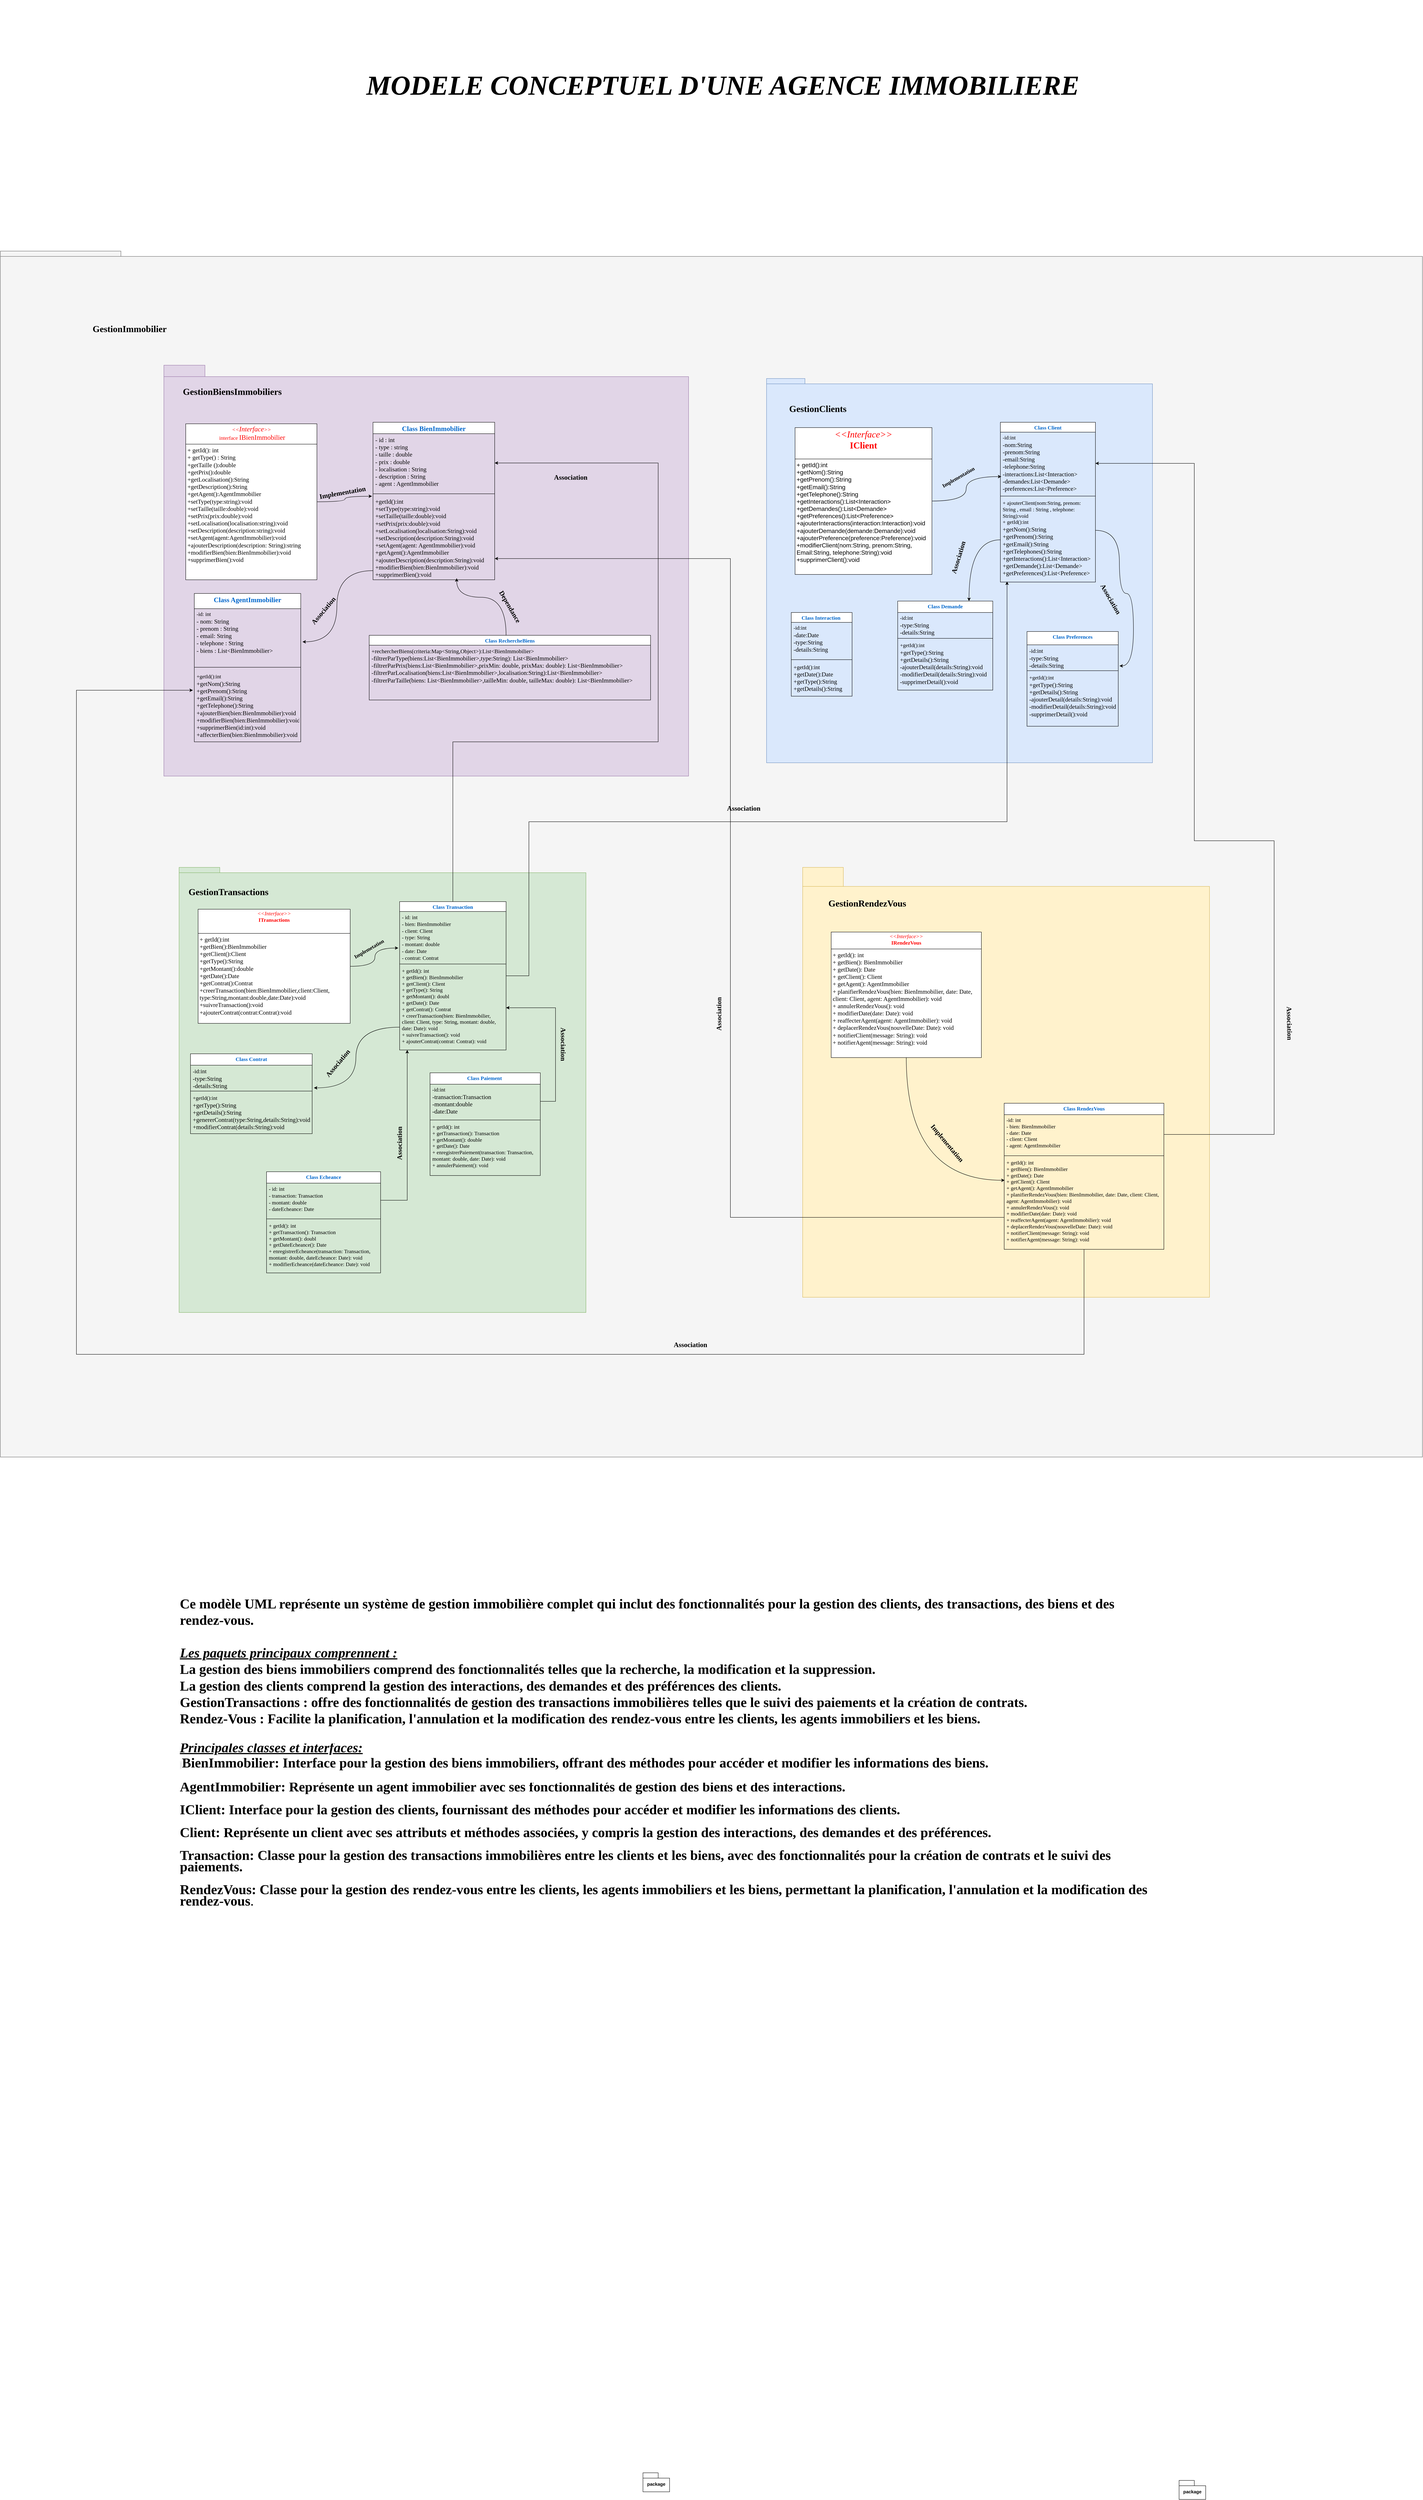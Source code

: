 <mxfile version="24.4.0" type="device">
  <diagram name="Page-1" id="6hne0jZfkh3isc4GfPqD">
    <mxGraphModel dx="3379" dy="7085" grid="1" gridSize="10" guides="1" tooltips="1" connect="1" arrows="1" fold="1" page="1" pageScale="1" pageWidth="850" pageHeight="1100" math="0" shadow="0">
      <root>
        <mxCell id="0" />
        <mxCell id="1" parent="0" />
        <mxCell id="TVm7w0jnragQNhiyeoIk-14" value="package" style="shape=folder;fontStyle=1;spacingTop=10;tabWidth=40;tabHeight=14;tabPosition=left;html=1;whiteSpace=wrap;" parent="1" vertex="1">
          <mxGeometry x="-340" y="400" width="70" height="50" as="geometry" />
        </mxCell>
        <mxCell id="TVm7w0jnragQNhiyeoIk-15" value="package" style="shape=folder;fontStyle=1;spacingTop=10;tabWidth=40;tabHeight=14;tabPosition=left;html=1;whiteSpace=wrap;" parent="1" vertex="1">
          <mxGeometry x="1070" y="420" width="70" height="50" as="geometry" />
        </mxCell>
        <mxCell id="TVm7w0jnragQNhiyeoIk-19" value="&lt;div style=&quot;text-align: justify;&quot;&gt;&lt;br&gt;&lt;/div&gt;" style="shape=folder;fontStyle=1;spacingTop=10;tabWidth=40;tabHeight=14;tabPosition=left;html=1;whiteSpace=wrap;align=center;fontFamily=Times New Roman;fillColor=#f5f5f5;fontColor=#333333;strokeColor=#666666;" parent="1" vertex="1">
          <mxGeometry x="-2030" y="-5440" width="3740" height="3170" as="geometry" />
        </mxCell>
        <mxCell id="TVm7w0jnragQNhiyeoIk-20" value="&lt;b style=&quot;&quot;&gt;&lt;font face=&quot;Times New Roman&quot; style=&quot;font-size: 24px;&quot;&gt;GestionImmobilier&lt;/font&gt;&lt;/b&gt;" style="text;html=1;align=center;verticalAlign=middle;whiteSpace=wrap;rounded=0;" parent="1" vertex="1">
          <mxGeometry x="-1870" y="-5270" width="360" height="70" as="geometry" />
        </mxCell>
        <mxCell id="TVm7w0jnragQNhiyeoIk-22" value="" style="shape=folder;fontStyle=1;spacingTop=10;tabWidth=30;tabHeight=30;tabPosition=left;html=1;whiteSpace=wrap;fillColor=#e1d5e7;strokeColor=#9673a6;" parent="1" vertex="1">
          <mxGeometry x="-1600" y="-5140" width="1380" height="1080" as="geometry" />
        </mxCell>
        <mxCell id="TVm7w0jnragQNhiyeoIk-23" value="" style="shape=folder;fontStyle=1;spacingTop=10;tabWidth=40;tabHeight=14;tabPosition=left;html=1;whiteSpace=wrap;fillColor=#dae8fc;strokeColor=#6c8ebf;" parent="1" vertex="1">
          <mxGeometry x="-15" y="-5105" width="1015" height="1010" as="geometry" />
        </mxCell>
        <mxCell id="TVm7w0jnragQNhiyeoIk-24" value="" style="shape=folder;fontStyle=1;spacingTop=10;tabWidth=40;tabHeight=14;tabPosition=left;html=1;whiteSpace=wrap;fillColor=#d5e8d4;strokeColor=#82b366;" parent="1" vertex="1">
          <mxGeometry x="-1560" y="-3820" width="1070" height="1170" as="geometry" />
        </mxCell>
        <mxCell id="TVm7w0jnragQNhiyeoIk-25" value="" style="shape=folder;fontStyle=1;spacingTop=10;tabWidth=70;tabHeight=50;tabPosition=left;html=1;whiteSpace=wrap;fillColor=#FFF2CC;strokeColor=#d6b656;" parent="1" vertex="1">
          <mxGeometry x="80" y="-3820" width="1070" height="1130" as="geometry" />
        </mxCell>
        <mxCell id="TVm7w0jnragQNhiyeoIk-42" value="&lt;font face=&quot;Times New Roman&quot;&gt;&lt;span style=&quot;font-size: 24px;&quot;&gt;&lt;b&gt;GestionBiensImmobiliers&lt;/b&gt;&lt;/span&gt;&lt;/font&gt;" style="text;html=1;align=center;verticalAlign=middle;whiteSpace=wrap;rounded=0;" parent="1" vertex="1">
          <mxGeometry x="-1565" y="-5140" width="290" height="140" as="geometry" />
        </mxCell>
        <mxCell id="TVm7w0jnragQNhiyeoIk-43" value="&lt;font face=&quot;Times New Roman&quot; style=&quot;font-size: 24px;&quot;&gt;&lt;b&gt;GestionClients&lt;/b&gt;&lt;/font&gt;" style="text;html=1;align=center;verticalAlign=middle;whiteSpace=wrap;rounded=0;" parent="1" vertex="1">
          <mxGeometry x="-40" y="-5040" width="320" height="30" as="geometry" />
        </mxCell>
        <mxCell id="TVm7w0jnragQNhiyeoIk-44" value="&lt;font face=&quot;Times New Roman&quot; style=&quot;font-size: 24px;&quot;&gt;&lt;b&gt;GestionTransactions&lt;/b&gt;&lt;/font&gt;" style="text;html=1;align=center;verticalAlign=middle;whiteSpace=wrap;rounded=0;" parent="1" vertex="1">
          <mxGeometry x="-1580" y="-3770" width="300" height="30" as="geometry" />
        </mxCell>
        <mxCell id="TVm7w0jnragQNhiyeoIk-45" value="&lt;font face=&quot;Times New Roman&quot; style=&quot;font-size: 24px;&quot;&gt;&lt;b&gt;GestionRendezVous&lt;/b&gt;&lt;/font&gt;" style="text;html=1;align=center;verticalAlign=middle;whiteSpace=wrap;rounded=0;" parent="1" vertex="1">
          <mxGeometry x="90" y="-3750" width="320" height="50" as="geometry" />
        </mxCell>
        <mxCell id="TVm7w0jnragQNhiyeoIk-47" value="&lt;font color=&quot;#0066cc&quot; style=&quot;font-size: 18px;&quot; face=&quot;Times New Roman&quot;&gt;Class AgentImmobilier&lt;/font&gt;&lt;div&gt;&lt;font color=&quot;#0066cc&quot; size=&quot;3&quot; face=&quot;Times New Roman&quot;&gt;&lt;br&gt;&lt;/font&gt;&lt;/div&gt;&lt;div&gt;&lt;br&gt;&lt;/div&gt;" style="swimlane;fontStyle=1;align=center;verticalAlign=top;childLayout=stackLayout;horizontal=1;startSize=40;horizontalStack=0;resizeParent=1;resizeParentMax=0;resizeLast=0;collapsible=1;marginBottom=0;whiteSpace=wrap;html=1;" parent="1" vertex="1">
          <mxGeometry x="-1520" y="-4540" width="280" height="390" as="geometry" />
        </mxCell>
        <mxCell id="TVm7w0jnragQNhiyeoIk-48" value="&lt;font face=&quot;Times New Roman&quot; style=&quot;font-size: 14px;&quot;&gt;-id: int&lt;/font&gt;&lt;div&gt;&lt;font face=&quot;jk5zXTyvX7KkBohK4GZ9&quot; size=&quot;3&quot;&gt;- nom: String&lt;/font&gt;&lt;/div&gt;&lt;div&gt;&lt;font face=&quot;jk5zXTyvX7KkBohK4GZ9&quot; size=&quot;3&quot;&gt;- prenom : String&lt;/font&gt;&lt;/div&gt;&lt;div&gt;&lt;font face=&quot;jk5zXTyvX7KkBohK4GZ9&quot; size=&quot;3&quot;&gt;- email: String&lt;/font&gt;&lt;/div&gt;&lt;div&gt;&lt;font face=&quot;jk5zXTyvX7KkBohK4GZ9&quot; size=&quot;3&quot;&gt;- telephone : String&lt;/font&gt;&lt;/div&gt;&lt;div&gt;&lt;font face=&quot;jk5zXTyvX7KkBohK4GZ9&quot; size=&quot;3&quot;&gt;- biens : List&amp;lt;BienImmobilier&amp;gt;&lt;/font&gt;&lt;/div&gt;" style="text;strokeColor=none;fillColor=none;align=left;verticalAlign=top;spacingLeft=4;spacingRight=4;overflow=hidden;rotatable=0;points=[[0,0.5],[1,0.5]];portConstraint=eastwest;whiteSpace=wrap;html=1;" parent="TVm7w0jnragQNhiyeoIk-47" vertex="1">
          <mxGeometry y="40" width="280" height="144" as="geometry" />
        </mxCell>
        <mxCell id="TVm7w0jnragQNhiyeoIk-49" value="" style="line;strokeWidth=1;fillColor=none;align=left;verticalAlign=middle;spacingTop=-1;spacingLeft=3;spacingRight=3;rotatable=0;labelPosition=right;points=[];portConstraint=eastwest;strokeColor=inherit;" parent="TVm7w0jnragQNhiyeoIk-47" vertex="1">
          <mxGeometry y="184" width="280" height="20" as="geometry" />
        </mxCell>
        <mxCell id="TVm7w0jnragQNhiyeoIk-50" value="&lt;font face=&quot;Times New Roman&quot; style=&quot;font-size: 14px;&quot;&gt;+getId():int&lt;/font&gt;&lt;div&gt;&lt;font face=&quot;eLocMw6za7Eccy_QC5Rz&quot; size=&quot;3&quot;&gt;+getNom():String&lt;/font&gt;&lt;/div&gt;&lt;div&gt;&lt;font face=&quot;eLocMw6za7Eccy_QC5Rz&quot; size=&quot;3&quot;&gt;+getPrenom():String&lt;/font&gt;&lt;/div&gt;&lt;div&gt;&lt;font face=&quot;eLocMw6za7Eccy_QC5Rz&quot; size=&quot;3&quot;&gt;+getEmail():String&lt;/font&gt;&lt;/div&gt;&lt;div&gt;&lt;font face=&quot;eLocMw6za7Eccy_QC5Rz&quot; size=&quot;3&quot;&gt;+getTelephone():String&lt;/font&gt;&lt;/div&gt;&lt;div&gt;&lt;font face=&quot;eLocMw6za7Eccy_QC5Rz&quot; size=&quot;3&quot;&gt;+ajouterBien(bien:BienImmobilier):void&lt;/font&gt;&lt;/div&gt;&lt;div&gt;&lt;font face=&quot;eLocMw6za7Eccy_QC5Rz&quot; size=&quot;3&quot;&gt;+modifierBien(bien:BienImmobilier):void&lt;/font&gt;&lt;/div&gt;&lt;div&gt;&lt;font face=&quot;eLocMw6za7Eccy_QC5Rz&quot; size=&quot;3&quot;&gt;+supprimerBien(id:int):void&lt;/font&gt;&lt;/div&gt;&lt;div&gt;&lt;font face=&quot;eLocMw6za7Eccy_QC5Rz&quot; size=&quot;3&quot;&gt;+affecterBien(bien:BienImmobilier):void&lt;/font&gt;&lt;/div&gt;&lt;div&gt;&lt;font face=&quot;eLocMw6za7Eccy_QC5Rz&quot; size=&quot;3&quot;&gt;&lt;br&gt;&lt;/font&gt;&lt;/div&gt;" style="text;strokeColor=none;fillColor=none;align=left;verticalAlign=top;spacingLeft=4;spacingRight=4;overflow=hidden;rotatable=0;points=[[0,0.5],[1,0.5]];portConstraint=eastwest;whiteSpace=wrap;html=1;" parent="TVm7w0jnragQNhiyeoIk-47" vertex="1">
          <mxGeometry y="204" width="280" height="186" as="geometry" />
        </mxCell>
        <mxCell id="TVm7w0jnragQNhiyeoIk-68" value="&lt;p style=&quot;margin:0px;margin-top:4px;text-align:center;&quot;&gt;&lt;font style=&quot;&quot; face=&quot;Times New Roman&quot;&gt;&lt;font style=&quot;&quot; color=&quot;#ff0000&quot;&gt;&lt;i style=&quot;&quot;&gt;&lt;span style=&quot;font-size: 14px;&quot;&gt;&amp;lt;&amp;lt;&lt;/span&gt;&lt;font style=&quot;font-size: 18px;&quot;&gt;Interface&lt;/font&gt;&lt;span style=&quot;font-size: 14px;&quot;&gt;&amp;gt;&amp;gt;&lt;/span&gt;&lt;/i&gt;&lt;br&gt;&lt;/font&gt;&lt;span style=&quot;background-color: rgb(255, 255, 255);&quot;&gt;&lt;font style=&quot;&quot;&gt;&lt;span style=&quot;font-size: 14px; text-align: start; white-space-collapse: preserve;&quot;&gt; &lt;/span&gt;&lt;span style=&quot;font-size: 14px; text-align: start; white-space-collapse: preserve;&quot;&gt;&lt;font color=&quot;#ff0000&quot;&gt;interface &lt;/font&gt;&lt;/span&gt;&lt;span style=&quot;text-align: start; white-space-collapse: preserve;&quot;&gt;&lt;font style=&quot;font-size: 18px;&quot; color=&quot;#ff0000&quot;&gt;IBienImmobilier&lt;/font&gt;&lt;/span&gt;&lt;br&gt;&lt;/font&gt;&lt;/span&gt;&lt;/font&gt;&lt;/p&gt;&lt;hr size=&quot;1&quot; style=&quot;border-style:solid;&quot;&gt;&lt;p style=&quot;margin:0px;margin-left:4px;&quot;&gt;&lt;font size=&quot;3&quot; face=&quot;lsZZFcpLuVAfL3DLnrPb&quot;&gt;&lt;font style=&quot;&quot;&gt;+ getId(): int&amp;nbsp;&lt;/font&gt;&lt;br&gt;+ getType() : String&lt;/font&gt;&lt;/p&gt;&lt;p style=&quot;margin:0px;margin-left:4px;&quot;&gt;&lt;font size=&quot;3&quot; face=&quot;lsZZFcpLuVAfL3DLnrPb&quot;&gt;+getTaille ():double&lt;/font&gt;&lt;/p&gt;&lt;p style=&quot;margin:0px;margin-left:4px;&quot;&gt;&lt;font size=&quot;3&quot; face=&quot;lsZZFcpLuVAfL3DLnrPb&quot;&gt;+getPrix():double&lt;/font&gt;&lt;/p&gt;&lt;p style=&quot;margin:0px;margin-left:4px;&quot;&gt;&lt;font size=&quot;3&quot; face=&quot;lsZZFcpLuVAfL3DLnrPb&quot;&gt;+getLocalisation():String&amp;nbsp;&lt;/font&gt;&lt;/p&gt;&lt;p style=&quot;margin:0px;margin-left:4px;&quot;&gt;&lt;font size=&quot;3&quot; face=&quot;lsZZFcpLuVAfL3DLnrPb&quot;&gt;+getDescription():String&lt;/font&gt;&lt;/p&gt;&lt;p style=&quot;margin:0px;margin-left:4px;&quot;&gt;&lt;font size=&quot;3&quot; face=&quot;lsZZFcpLuVAfL3DLnrPb&quot;&gt;+getAgent():AgentImmobilier&lt;/font&gt;&lt;/p&gt;&lt;p style=&quot;margin:0px;margin-left:4px;&quot;&gt;&lt;font size=&quot;3&quot; face=&quot;lsZZFcpLuVAfL3DLnrPb&quot;&gt;+setType(type:string):void&lt;/font&gt;&lt;/p&gt;&lt;p style=&quot;margin:0px;margin-left:4px;&quot;&gt;&lt;font size=&quot;3&quot; face=&quot;lsZZFcpLuVAfL3DLnrPb&quot;&gt;+setTaille(taille:double):void&lt;/font&gt;&lt;/p&gt;&lt;p style=&quot;margin:0px;margin-left:4px;&quot;&gt;&lt;font size=&quot;3&quot; face=&quot;lsZZFcpLuVAfL3DLnrPb&quot;&gt;+setPrix(prix:double):void&lt;/font&gt;&lt;/p&gt;&lt;p style=&quot;margin:0px;margin-left:4px;&quot;&gt;&lt;font size=&quot;3&quot; face=&quot;lsZZFcpLuVAfL3DLnrPb&quot;&gt;+setLocalisation(localisation:string):void&lt;/font&gt;&lt;/p&gt;&lt;p style=&quot;margin:0px;margin-left:4px;&quot;&gt;&lt;font size=&quot;3&quot; face=&quot;lsZZFcpLuVAfL3DLnrPb&quot;&gt;+setDescription(description:string):void&lt;/font&gt;&lt;/p&gt;&lt;p style=&quot;margin:0px;margin-left:4px;&quot;&gt;&lt;font size=&quot;3&quot; face=&quot;lsZZFcpLuVAfL3DLnrPb&quot;&gt;+setAgent(agent:AgentImmobilier):void&lt;/font&gt;&lt;/p&gt;&lt;p style=&quot;margin:0px;margin-left:4px;&quot;&gt;&lt;font size=&quot;3&quot; face=&quot;lsZZFcpLuVAfL3DLnrPb&quot;&gt;+ajouterDescription(description: String):string&lt;/font&gt;&lt;/p&gt;&lt;p style=&quot;margin:0px;margin-left:4px;&quot;&gt;&lt;font size=&quot;3&quot; face=&quot;lsZZFcpLuVAfL3DLnrPb&quot;&gt;+modifierBien(bien:BienImmobilier):void&lt;/font&gt;&lt;/p&gt;&lt;p style=&quot;margin:0px;margin-left:4px;&quot;&gt;&lt;font face=&quot;lsZZFcpLuVAfL3DLnrPb&quot;&gt;&lt;font size=&quot;3&quot;&gt;+supprimerBien():void&lt;br&gt;&lt;/font&gt;&lt;br&gt;&lt;/font&gt;&lt;/p&gt;" style="verticalAlign=top;align=left;overflow=fill;html=1;whiteSpace=wrap;" parent="1" vertex="1">
          <mxGeometry x="-1542.5" y="-4986" width="345" height="410" as="geometry" />
        </mxCell>
        <mxCell id="TVm7w0jnragQNhiyeoIk-69" value="&lt;font face=&quot;Times New Roman&quot; style=&quot;font-size: 18px;&quot; color=&quot;#0066cc&quot;&gt;Class BienImmobilier&lt;/font&gt;" style="swimlane;fontStyle=1;align=center;verticalAlign=top;childLayout=stackLayout;horizontal=1;startSize=30;horizontalStack=0;resizeParent=1;resizeParentMax=0;resizeLast=0;collapsible=1;marginBottom=0;whiteSpace=wrap;html=1;" parent="1" vertex="1">
          <mxGeometry x="-1050" y="-4990" width="320" height="414" as="geometry" />
        </mxCell>
        <mxCell id="TVm7w0jnragQNhiyeoIk-70" value="&lt;div style=&quot;font-weight: 700;&quot;&gt;&lt;font style=&quot;font-weight: normal;&quot; face=&quot;G03OhSH7SzFTBV4VF6LP&quot; size=&quot;3&quot;&gt;- id : int&lt;/font&gt;&lt;/div&gt;&lt;div style=&quot;font-weight: 700;&quot;&gt;&lt;font style=&quot;font-weight: normal;&quot; face=&quot;G03OhSH7SzFTBV4VF6LP&quot; size=&quot;3&quot;&gt;- type : string&lt;/font&gt;&lt;/div&gt;&lt;div style=&quot;font-weight: 700;&quot;&gt;&lt;font style=&quot;font-weight: normal;&quot; face=&quot;G03OhSH7SzFTBV4VF6LP&quot; size=&quot;3&quot;&gt;- taille : double&lt;/font&gt;&lt;/div&gt;&lt;div style=&quot;font-weight: 700;&quot;&gt;&lt;font style=&quot;font-weight: normal;&quot; face=&quot;G03OhSH7SzFTBV4VF6LP&quot; size=&quot;3&quot;&gt;- prix : double&amp;nbsp;&lt;/font&gt;&lt;/div&gt;&lt;div style=&quot;font-weight: 700;&quot;&gt;&lt;font style=&quot;font-weight: normal;&quot; face=&quot;G03OhSH7SzFTBV4VF6LP&quot; size=&quot;3&quot;&gt;- localisation : String&lt;/font&gt;&lt;/div&gt;&lt;div style=&quot;font-weight: 700;&quot;&gt;&lt;font style=&quot;font-weight: normal;&quot; face=&quot;G03OhSH7SzFTBV4VF6LP&quot; size=&quot;3&quot;&gt;- description : String&lt;/font&gt;&lt;/div&gt;&lt;div style=&quot;font-weight: 700;&quot;&gt;&lt;font style=&quot;font-weight: normal;&quot; face=&quot;G03OhSH7SzFTBV4VF6LP&quot; size=&quot;3&quot;&gt;- agent : AgentImmobilier&lt;/font&gt;&lt;/div&gt;" style="text;strokeColor=none;fillColor=none;align=left;verticalAlign=top;spacingLeft=4;spacingRight=4;overflow=hidden;rotatable=0;points=[[0,0.5],[1,0.5]];portConstraint=eastwest;whiteSpace=wrap;html=1;" parent="TVm7w0jnragQNhiyeoIk-69" vertex="1">
          <mxGeometry y="30" width="320" height="154" as="geometry" />
        </mxCell>
        <mxCell id="TVm7w0jnragQNhiyeoIk-71" value="" style="line;strokeWidth=1;fillColor=none;align=left;verticalAlign=middle;spacingTop=-1;spacingLeft=3;spacingRight=3;rotatable=0;labelPosition=right;points=[];portConstraint=eastwest;strokeColor=inherit;" parent="TVm7w0jnragQNhiyeoIk-69" vertex="1">
          <mxGeometry y="184" width="320" height="8" as="geometry" />
        </mxCell>
        <mxCell id="TVm7w0jnragQNhiyeoIk-72" value="&lt;div style=&quot;font-weight: 700;&quot;&gt;&lt;font style=&quot;font-weight: normal;&quot; face=&quot;G03OhSH7SzFTBV4VF6LP&quot; size=&quot;3&quot;&gt;+getId():int&lt;/font&gt;&lt;/div&gt;&lt;div style=&quot;font-weight: 700;&quot;&gt;&lt;font style=&quot;font-weight: normal;&quot; face=&quot;G03OhSH7SzFTBV4VF6LP&quot; size=&quot;3&quot;&gt;+setType(type:string):void&lt;/font&gt;&lt;/div&gt;&lt;div style=&quot;font-weight: 700;&quot;&gt;&lt;font style=&quot;font-weight: normal;&quot; face=&quot;G03OhSH7SzFTBV4VF6LP&quot; size=&quot;3&quot;&gt;+setTaille(taille:double):void&lt;/font&gt;&lt;/div&gt;&lt;div style=&quot;font-weight: 700;&quot;&gt;&lt;font style=&quot;font-weight: normal;&quot; face=&quot;G03OhSH7SzFTBV4VF6LP&quot; size=&quot;3&quot;&gt;+setPrix(prix:double):void&lt;/font&gt;&lt;/div&gt;&lt;div style=&quot;font-weight: 700;&quot;&gt;&lt;font style=&quot;font-weight: normal;&quot; face=&quot;G03OhSH7SzFTBV4VF6LP&quot; size=&quot;3&quot;&gt;+setLocalisation(localisation:String):void&lt;/font&gt;&lt;/div&gt;&lt;div style=&quot;font-weight: 700;&quot;&gt;&lt;font style=&quot;font-weight: normal;&quot; face=&quot;G03OhSH7SzFTBV4VF6LP&quot; size=&quot;3&quot;&gt;+setDescription(description:String):void&lt;/font&gt;&lt;/div&gt;&lt;div style=&quot;font-weight: 700;&quot;&gt;&lt;font style=&quot;font-weight: normal;&quot; face=&quot;G03OhSH7SzFTBV4VF6LP&quot; size=&quot;3&quot;&gt;+setAgent(agent: AgentImmobilier):void&lt;/font&gt;&lt;/div&gt;&lt;div style=&quot;font-weight: 700;&quot;&gt;&lt;font style=&quot;font-weight: normal;&quot; face=&quot;G03OhSH7SzFTBV4VF6LP&quot; size=&quot;3&quot;&gt;+getAgent():AgentImmobilier&lt;/font&gt;&lt;/div&gt;&lt;div style=&quot;font-weight: 700;&quot;&gt;&lt;font style=&quot;font-weight: normal;&quot; face=&quot;G03OhSH7SzFTBV4VF6LP&quot; size=&quot;3&quot;&gt;+ajouterDescription(description:String):void&lt;/font&gt;&lt;/div&gt;&lt;div style=&quot;font-weight: 700;&quot;&gt;&lt;font style=&quot;font-weight: normal;&quot; face=&quot;G03OhSH7SzFTBV4VF6LP&quot; size=&quot;3&quot;&gt;+modifierBien(bien:BienImmobilier):void&lt;/font&gt;&lt;/div&gt;&lt;div style=&quot;font-weight: 700;&quot;&gt;&lt;font style=&quot;font-weight: normal;&quot; face=&quot;G03OhSH7SzFTBV4VF6LP&quot; size=&quot;3&quot;&gt;+supprimerBien():void&lt;/font&gt;&lt;/div&gt;" style="text;strokeColor=none;fillColor=none;align=left;verticalAlign=top;spacingLeft=4;spacingRight=4;overflow=hidden;rotatable=0;points=[[0,0.5],[1,0.5]];portConstraint=eastwest;whiteSpace=wrap;html=1;" parent="TVm7w0jnragQNhiyeoIk-69" vertex="1">
          <mxGeometry y="192" width="320" height="222" as="geometry" />
        </mxCell>
        <mxCell id="TVm7w0jnragQNhiyeoIk-82" value="&lt;font color=&quot;#0066cc&quot; face=&quot;Times New Roman&quot; style=&quot;font-size: 14px;&quot;&gt;Class RechercheBiens&lt;/font&gt;" style="swimlane;fontStyle=1;align=center;verticalAlign=top;childLayout=stackLayout;horizontal=1;startSize=26;horizontalStack=0;resizeParent=1;resizeParentMax=0;resizeLast=0;collapsible=1;marginBottom=0;whiteSpace=wrap;html=1;" parent="1" vertex="1">
          <mxGeometry x="-1060" y="-4430" width="740" height="170" as="geometry" />
        </mxCell>
        <mxCell id="TVm7w0jnragQNhiyeoIk-85" value="&lt;font face=&quot;Times New Roman&quot; style=&quot;font-size: 15px;&quot;&gt;+rechercherBiens(criteria:Map&amp;lt;String,Object&amp;gt;):List&amp;lt;BienImmobilier&amp;gt;&lt;/font&gt;&lt;div&gt;&lt;font face=&quot;e_z8mQWD3puAbvo9ToiE&quot; size=&quot;3&quot;&gt;-filtrerParType(biens:List&amp;lt;BienImmobilier&amp;gt;,type:String): List&amp;lt;BienImmobilier&amp;gt;&lt;/font&gt;&lt;/div&gt;&lt;div&gt;&lt;font face=&quot;e_z8mQWD3puAbvo9ToiE&quot; size=&quot;3&quot;&gt;-filtrerParPrix(biens:List&amp;lt;BienImmobilier&amp;gt;,prixMin: double, prixMax: double): List&amp;lt;BienImmobilier&amp;gt;&lt;/font&gt;&lt;/div&gt;&lt;div&gt;&lt;font face=&quot;e_z8mQWD3puAbvo9ToiE&quot; size=&quot;3&quot;&gt;-filtrerParLocalisation(biens:List&amp;lt;BienImmobilier&amp;gt;,localisation:String):List&amp;lt;BienImmobilier&amp;gt;&lt;/font&gt;&lt;/div&gt;&lt;div&gt;&lt;font face=&quot;e_z8mQWD3puAbvo9ToiE&quot; size=&quot;3&quot;&gt;-filtrerParTaille(biens: List&amp;lt;BienImmobilier&amp;gt;,tailleMin: double, tailleMax: double): List&amp;lt;BienImmobilier&amp;gt;&lt;/font&gt;&lt;/div&gt;" style="text;strokeColor=none;fillColor=none;align=left;verticalAlign=top;spacingLeft=4;spacingRight=4;overflow=hidden;rotatable=0;points=[[0,0.5],[1,0.5]];portConstraint=eastwest;whiteSpace=wrap;html=1;" parent="TVm7w0jnragQNhiyeoIk-82" vertex="1">
          <mxGeometry y="26" width="740" height="144" as="geometry" />
        </mxCell>
        <mxCell id="TVm7w0jnragQNhiyeoIk-89" value="&lt;p style=&quot;margin:0px;margin-top:4px;text-align:center;&quot;&gt;&lt;font face=&quot;Times New Roman&quot; color=&quot;#ff0000&quot; style=&quot;font-size: 24px;&quot;&gt;&lt;i style=&quot;&quot;&gt;&amp;lt;&amp;lt;Interface&amp;gt;&amp;gt;&lt;/i&gt;&lt;br&gt;&lt;b style=&quot;&quot;&gt;IClient&lt;/b&gt;&lt;/font&gt;&lt;/p&gt;&lt;p style=&quot;margin:0px;margin-left:4px;&quot;&gt;&lt;br&gt;&lt;/p&gt;&lt;hr size=&quot;1&quot; style=&quot;border-style:solid;&quot;&gt;&lt;p style=&quot;margin:0px;margin-left:4px;&quot;&gt;&lt;font size=&quot;3&quot;&gt;+ getId():int&lt;/font&gt;&lt;/p&gt;&lt;p style=&quot;margin:0px;margin-left:4px;&quot;&gt;&lt;font size=&quot;3&quot;&gt;+getNom():String&lt;/font&gt;&lt;/p&gt;&lt;p style=&quot;margin:0px;margin-left:4px;&quot;&gt;&lt;font size=&quot;3&quot;&gt;+getPrenom():String&lt;/font&gt;&lt;/p&gt;&lt;p style=&quot;margin:0px;margin-left:4px;&quot;&gt;&lt;font size=&quot;3&quot;&gt;+getEmail():String&lt;/font&gt;&lt;/p&gt;&lt;p style=&quot;margin:0px;margin-left:4px;&quot;&gt;&lt;font size=&quot;3&quot;&gt;+getTelephone():String&lt;/font&gt;&lt;/p&gt;&lt;p style=&quot;margin:0px;margin-left:4px;&quot;&gt;&lt;font size=&quot;3&quot;&gt;+getInteractions():List&amp;lt;Interaction&amp;gt;&lt;/font&gt;&lt;/p&gt;&lt;p style=&quot;margin:0px;margin-left:4px;&quot;&gt;&lt;font size=&quot;3&quot;&gt;+getDemandes():List&amp;lt;Demande&amp;gt;&lt;/font&gt;&lt;/p&gt;&lt;p style=&quot;margin:0px;margin-left:4px;&quot;&gt;&lt;font size=&quot;3&quot;&gt;+getPreferences():List&amp;lt;Preference&amp;gt;&lt;/font&gt;&lt;/p&gt;&lt;p style=&quot;margin:0px;margin-left:4px;&quot;&gt;&lt;font size=&quot;3&quot;&gt;+ajouterInteractions(interaction:Interaction):void&lt;/font&gt;&lt;/p&gt;&lt;p style=&quot;margin:0px;margin-left:4px;&quot;&gt;&lt;font size=&quot;3&quot;&gt;+ajouterDemande(demande:Demande):void&lt;/font&gt;&lt;/p&gt;&lt;p style=&quot;margin:0px;margin-left:4px;&quot;&gt;&lt;font size=&quot;3&quot;&gt;+ajouterPreference(preference:Preference):void&lt;/font&gt;&lt;/p&gt;&lt;p style=&quot;margin:0px;margin-left:4px;&quot;&gt;&lt;font size=&quot;3&quot;&gt;+modifierClient(nom:String, prenom:String, Email:String, telephone:String):void&lt;/font&gt;&lt;/p&gt;&lt;p style=&quot;margin:0px;margin-left:4px;&quot;&gt;&lt;font size=&quot;3&quot;&gt;+supprimerClient():void&lt;br&gt;&lt;br&gt;&lt;/font&gt;&lt;/p&gt;&lt;p style=&quot;margin:0px;margin-left:4px;&quot;&gt;&lt;font size=&quot;3&quot;&gt;&lt;br&gt;&lt;/font&gt;&lt;/p&gt;" style="verticalAlign=top;align=left;overflow=fill;html=1;whiteSpace=wrap;" parent="1" vertex="1">
          <mxGeometry x="60" y="-4976" width="360" height="386" as="geometry" />
        </mxCell>
        <mxCell id="TVm7w0jnragQNhiyeoIk-90" value="&lt;font color=&quot;#0066cc&quot; style=&quot;font-size: 14px;&quot; face=&quot;Times New Roman&quot;&gt;Class Client&lt;/font&gt;" style="swimlane;fontStyle=1;align=center;verticalAlign=top;childLayout=stackLayout;horizontal=1;startSize=26;horizontalStack=0;resizeParent=1;resizeParentMax=0;resizeLast=0;collapsible=1;marginBottom=0;whiteSpace=wrap;html=1;" parent="1" vertex="1">
          <mxGeometry x="600" y="-4990" width="250" height="420" as="geometry" />
        </mxCell>
        <mxCell id="TVm7w0jnragQNhiyeoIk-91" value="&lt;font style=&quot;font-size: 14px;&quot; face=&quot;Times New Roman&quot;&gt;-id:int&lt;/font&gt;&lt;div&gt;&lt;font size=&quot;3&quot; face=&quot;qXGnAFOGdi4WFoQqlo4F&quot;&gt;-nom:String&lt;/font&gt;&lt;/div&gt;&lt;div&gt;&lt;font size=&quot;3&quot; face=&quot;qXGnAFOGdi4WFoQqlo4F&quot;&gt;-prenom:String&lt;/font&gt;&lt;/div&gt;&lt;div&gt;&lt;font size=&quot;3&quot; face=&quot;qXGnAFOGdi4WFoQqlo4F&quot;&gt;-email:String&lt;/font&gt;&lt;/div&gt;&lt;div&gt;&lt;font size=&quot;3&quot; face=&quot;qXGnAFOGdi4WFoQqlo4F&quot;&gt;-telephone:String&lt;/font&gt;&lt;/div&gt;&lt;div&gt;&lt;font size=&quot;3&quot; face=&quot;qXGnAFOGdi4WFoQqlo4F&quot;&gt;-interactions:List&amp;lt;Interaction&amp;gt;&lt;/font&gt;&lt;/div&gt;&lt;div&gt;&lt;font size=&quot;3&quot; face=&quot;qXGnAFOGdi4WFoQqlo4F&quot;&gt;-demandes:List&amp;lt;Demande&amp;gt;&lt;/font&gt;&lt;/div&gt;&lt;div&gt;&lt;font size=&quot;3&quot; face=&quot;qXGnAFOGdi4WFoQqlo4F&quot;&gt;-preferences:List&amp;lt;Preference&amp;gt;&lt;/font&gt;&lt;/div&gt;&lt;div&gt;&lt;br&gt;&lt;/div&gt;" style="text;strokeColor=none;fillColor=none;align=left;verticalAlign=top;spacingLeft=4;spacingRight=4;overflow=hidden;rotatable=0;points=[[0,0.5],[1,0.5]];portConstraint=eastwest;whiteSpace=wrap;html=1;" parent="TVm7w0jnragQNhiyeoIk-90" vertex="1">
          <mxGeometry y="26" width="250" height="164" as="geometry" />
        </mxCell>
        <mxCell id="TVm7w0jnragQNhiyeoIk-92" value="" style="line;strokeWidth=1;fillColor=none;align=left;verticalAlign=middle;spacingTop=-1;spacingLeft=3;spacingRight=3;rotatable=0;labelPosition=right;points=[];portConstraint=eastwest;strokeColor=inherit;" parent="TVm7w0jnragQNhiyeoIk-90" vertex="1">
          <mxGeometry y="190" width="250" height="8" as="geometry" />
        </mxCell>
        <mxCell id="TVm7w0jnragQNhiyeoIk-93" value="&lt;font face=&quot;Times New Roman&quot; style=&quot;&quot;&gt;&lt;span style=&quot;font-size: 14px;&quot;&gt;+ ajouterClient(nom:String, prenom: String , email : String , telephone:&amp;nbsp; String):void&amp;nbsp;&lt;/span&gt;&lt;/font&gt;&lt;div&gt;&lt;font face=&quot;Times New Roman&quot; style=&quot;&quot;&gt;&lt;span style=&quot;font-size: 14px;&quot;&gt;+ getId():int&lt;/span&gt;&lt;/font&gt;&lt;div&gt;&lt;font face=&quot;MKgf6H8XLcHPh-X72O2C&quot; size=&quot;3&quot;&gt;+getNom():String&lt;/font&gt;&lt;/div&gt;&lt;div&gt;&lt;font face=&quot;MKgf6H8XLcHPh-X72O2C&quot; size=&quot;3&quot;&gt;+getPrenom():String&lt;/font&gt;&lt;/div&gt;&lt;div&gt;&lt;font face=&quot;MKgf6H8XLcHPh-X72O2C&quot; size=&quot;3&quot;&gt;+getEmail():String&lt;/font&gt;&lt;/div&gt;&lt;div&gt;&lt;font face=&quot;MKgf6H8XLcHPh-X72O2C&quot; size=&quot;3&quot;&gt;+getTelephones():String&lt;/font&gt;&lt;/div&gt;&lt;div&gt;&lt;font face=&quot;MKgf6H8XLcHPh-X72O2C&quot; size=&quot;3&quot;&gt;+getInteractions():List&amp;lt;Interaction&amp;gt;&lt;/font&gt;&lt;/div&gt;&lt;div&gt;&lt;font face=&quot;MKgf6H8XLcHPh-X72O2C&quot; size=&quot;3&quot;&gt;+getDemande():List&amp;lt;Demande&amp;gt;&lt;/font&gt;&lt;/div&gt;&lt;div&gt;&lt;font face=&quot;MKgf6H8XLcHPh-X72O2C&quot; size=&quot;3&quot;&gt;+getPreferences():List&amp;lt;Preference&amp;gt;&lt;/font&gt;&lt;/div&gt;&lt;/div&gt;" style="text;strokeColor=none;fillColor=none;align=left;verticalAlign=top;spacingLeft=4;spacingRight=4;overflow=hidden;rotatable=0;points=[[0,0.5],[1,0.5]];portConstraint=eastwest;whiteSpace=wrap;html=1;" parent="TVm7w0jnragQNhiyeoIk-90" vertex="1">
          <mxGeometry y="198" width="250" height="222" as="geometry" />
        </mxCell>
        <mxCell id="TVm7w0jnragQNhiyeoIk-94" value="&lt;font color=&quot;#0066cc&quot; style=&quot;font-size: 14px;&quot; face=&quot;Times New Roman&quot;&gt;Class Interaction&amp;nbsp;&lt;/font&gt;" style="swimlane;fontStyle=1;align=center;verticalAlign=top;childLayout=stackLayout;horizontal=1;startSize=26;horizontalStack=0;resizeParent=1;resizeParentMax=0;resizeLast=0;collapsible=1;marginBottom=0;whiteSpace=wrap;html=1;" parent="1" vertex="1">
          <mxGeometry x="50" y="-4490" width="160" height="220" as="geometry" />
        </mxCell>
        <mxCell id="TVm7w0jnragQNhiyeoIk-95" value="&lt;font face=&quot;Times New Roman&quot; style=&quot;font-size: 14px;&quot;&gt;-id:int&lt;/font&gt;&lt;div&gt;&lt;font face=&quot;_UhefeEy-zyZGLL6itHB&quot; size=&quot;3&quot;&gt;-date:Date&lt;/font&gt;&lt;/div&gt;&lt;div&gt;&lt;font face=&quot;_UhefeEy-zyZGLL6itHB&quot; size=&quot;3&quot;&gt;-type:String&lt;/font&gt;&lt;/div&gt;&lt;div&gt;&lt;font face=&quot;_UhefeEy-zyZGLL6itHB&quot; size=&quot;3&quot;&gt;-details:String&lt;/font&gt;&lt;/div&gt;" style="text;strokeColor=none;fillColor=none;align=left;verticalAlign=top;spacingLeft=4;spacingRight=4;overflow=hidden;rotatable=0;points=[[0,0.5],[1,0.5]];portConstraint=eastwest;whiteSpace=wrap;html=1;" parent="TVm7w0jnragQNhiyeoIk-94" vertex="1">
          <mxGeometry y="26" width="160" height="94" as="geometry" />
        </mxCell>
        <mxCell id="TVm7w0jnragQNhiyeoIk-96" value="" style="line;strokeWidth=1;fillColor=none;align=left;verticalAlign=middle;spacingTop=-1;spacingLeft=3;spacingRight=3;rotatable=0;labelPosition=right;points=[];portConstraint=eastwest;strokeColor=inherit;" parent="TVm7w0jnragQNhiyeoIk-94" vertex="1">
          <mxGeometry y="120" width="160" height="8" as="geometry" />
        </mxCell>
        <mxCell id="TVm7w0jnragQNhiyeoIk-97" value="&lt;font style=&quot;font-size: 15px;&quot; face=&quot;Times New Roman&quot;&gt;+getId():int&lt;/font&gt;&lt;div&gt;&lt;font size=&quot;3&quot; face=&quot;agqPKLrvo61ltdrG8P1p&quot;&gt;+getDate():Date&lt;/font&gt;&lt;/div&gt;&lt;div&gt;&lt;font size=&quot;3&quot; face=&quot;agqPKLrvo61ltdrG8P1p&quot;&gt;+getType():String&lt;/font&gt;&lt;/div&gt;&lt;div&gt;&lt;font size=&quot;3&quot; face=&quot;agqPKLrvo61ltdrG8P1p&quot;&gt;+getDetails():String&lt;/font&gt;&lt;/div&gt;" style="text;strokeColor=none;fillColor=none;align=left;verticalAlign=top;spacingLeft=4;spacingRight=4;overflow=hidden;rotatable=0;points=[[0,0.5],[1,0.5]];portConstraint=eastwest;whiteSpace=wrap;html=1;" parent="TVm7w0jnragQNhiyeoIk-94" vertex="1">
          <mxGeometry y="128" width="160" height="92" as="geometry" />
        </mxCell>
        <mxCell id="TVm7w0jnragQNhiyeoIk-98" value="&lt;font style=&quot;font-size: 14px;&quot; face=&quot;Times New Roman&quot; color=&quot;#0066cc&quot;&gt;Class Demande&lt;/font&gt;" style="swimlane;fontStyle=1;align=center;verticalAlign=top;childLayout=stackLayout;horizontal=1;startSize=30;horizontalStack=0;resizeParent=1;resizeParentMax=0;resizeLast=0;collapsible=1;marginBottom=0;whiteSpace=wrap;html=1;" parent="1" vertex="1">
          <mxGeometry x="330" y="-4520" width="250" height="234" as="geometry" />
        </mxCell>
        <mxCell id="TVm7w0jnragQNhiyeoIk-99" value="&lt;font face=&quot;Times New Roman&quot; style=&quot;font-size: 14px;&quot;&gt;-id:int&lt;/font&gt;&lt;div&gt;&lt;font face=&quot;IR48HnzegV_tJdW06uRK&quot; size=&quot;3&quot;&gt;-type:String&lt;/font&gt;&lt;/div&gt;&lt;div&gt;&lt;font face=&quot;IR48HnzegV_tJdW06uRK&quot; size=&quot;3&quot;&gt;-details:String&lt;/font&gt;&lt;/div&gt;&lt;div&gt;&lt;br&gt;&lt;/div&gt;" style="text;strokeColor=none;fillColor=none;align=left;verticalAlign=top;spacingLeft=4;spacingRight=4;overflow=hidden;rotatable=0;points=[[0,0.5],[1,0.5]];portConstraint=eastwest;whiteSpace=wrap;html=1;" parent="TVm7w0jnragQNhiyeoIk-98" vertex="1">
          <mxGeometry y="30" width="250" height="64" as="geometry" />
        </mxCell>
        <mxCell id="TVm7w0jnragQNhiyeoIk-100" value="" style="line;strokeWidth=1;fillColor=none;align=left;verticalAlign=middle;spacingTop=-1;spacingLeft=3;spacingRight=3;rotatable=0;labelPosition=right;points=[];portConstraint=eastwest;strokeColor=inherit;" parent="TVm7w0jnragQNhiyeoIk-98" vertex="1">
          <mxGeometry y="94" width="250" height="8" as="geometry" />
        </mxCell>
        <mxCell id="TVm7w0jnragQNhiyeoIk-101" value="&lt;font style=&quot;font-size: 14px;&quot; face=&quot;Times New Roman&quot;&gt;+getId():int&lt;/font&gt;&lt;div&gt;&lt;font size=&quot;3&quot; face=&quot;KZgOzp4w_jWdcHOqf4HM&quot;&gt;+getType():String&lt;/font&gt;&lt;/div&gt;&lt;div&gt;&lt;font size=&quot;3&quot; face=&quot;KZgOzp4w_jWdcHOqf4HM&quot;&gt;+getDetails():String&lt;/font&gt;&lt;/div&gt;&lt;div&gt;&lt;font size=&quot;3&quot; face=&quot;KZgOzp4w_jWdcHOqf4HM&quot;&gt;-ajouterDetail(details:String):void&lt;/font&gt;&lt;/div&gt;&lt;div&gt;&lt;font size=&quot;3&quot; face=&quot;KZgOzp4w_jWdcHOqf4HM&quot;&gt;-modifierDetail(details:String):void&lt;/font&gt;&lt;/div&gt;&lt;div&gt;&lt;font size=&quot;3&quot; face=&quot;KZgOzp4w_jWdcHOqf4HM&quot;&gt;-supprimerDetail():void&lt;/font&gt;&lt;/div&gt;" style="text;strokeColor=none;fillColor=none;align=left;verticalAlign=top;spacingLeft=4;spacingRight=4;overflow=hidden;rotatable=0;points=[[0,0.5],[1,0.5]];portConstraint=eastwest;whiteSpace=wrap;html=1;" parent="TVm7w0jnragQNhiyeoIk-98" vertex="1">
          <mxGeometry y="102" width="250" height="132" as="geometry" />
        </mxCell>
        <mxCell id="TVm7w0jnragQNhiyeoIk-102" value="&lt;font color=&quot;#0066cc&quot; style=&quot;font-size: 14px;&quot; face=&quot;Times New Roman&quot;&gt;Class Preferences&lt;/font&gt;" style="swimlane;fontStyle=1;align=center;verticalAlign=top;childLayout=stackLayout;horizontal=1;startSize=35;horizontalStack=0;resizeParent=1;resizeParentMax=0;resizeLast=0;collapsible=1;marginBottom=0;whiteSpace=wrap;html=1;" parent="1" vertex="1">
          <mxGeometry x="670" y="-4440" width="240" height="249" as="geometry" />
        </mxCell>
        <mxCell id="TVm7w0jnragQNhiyeoIk-103" value="&lt;font style=&quot;font-size: 14px;&quot; face=&quot;Times New Roman&quot;&gt;-&lt;/font&gt;&lt;font style=&quot;font-size: 15px;&quot; face=&quot;Times New Roman&quot;&gt;id:int&lt;/font&gt;&lt;div&gt;&lt;font size=&quot;3&quot; face=&quot;mAVdwTrjOsegTdZHb4Ng&quot;&gt;-type:String&lt;/font&gt;&lt;/div&gt;&lt;div&gt;&lt;font size=&quot;3&quot; face=&quot;mAVdwTrjOsegTdZHb4Ng&quot;&gt;-details:String&lt;/font&gt;&lt;/div&gt;&lt;div&gt;&lt;br&gt;&lt;/div&gt;" style="text;strokeColor=none;fillColor=none;align=left;verticalAlign=top;spacingLeft=4;spacingRight=4;overflow=hidden;rotatable=0;points=[[0,0.5],[1,0.5]];portConstraint=eastwest;whiteSpace=wrap;html=1;" parent="TVm7w0jnragQNhiyeoIk-102" vertex="1">
          <mxGeometry y="35" width="240" height="64" as="geometry" />
        </mxCell>
        <mxCell id="TVm7w0jnragQNhiyeoIk-104" value="" style="line;strokeWidth=1;fillColor=none;align=left;verticalAlign=middle;spacingTop=-1;spacingLeft=3;spacingRight=3;rotatable=0;labelPosition=right;points=[];portConstraint=eastwest;strokeColor=inherit;" parent="TVm7w0jnragQNhiyeoIk-102" vertex="1">
          <mxGeometry y="99" width="240" height="8" as="geometry" />
        </mxCell>
        <mxCell id="TVm7w0jnragQNhiyeoIk-105" value="&lt;font style=&quot;font-size: 14px;&quot; face=&quot;Times New Roman&quot;&gt;+getId():int&lt;/font&gt;&lt;div&gt;&lt;font size=&quot;3&quot; face=&quot;tg8idkDuzC8Vh53FrxiU&quot;&gt;+getType():String&lt;/font&gt;&lt;/div&gt;&lt;div&gt;&lt;font size=&quot;3&quot; face=&quot;tg8idkDuzC8Vh53FrxiU&quot;&gt;+getDetails():String&lt;/font&gt;&lt;/div&gt;&lt;div&gt;&lt;font size=&quot;3&quot; face=&quot;tg8idkDuzC8Vh53FrxiU&quot;&gt;-ajouterDetail(details:String):void&lt;/font&gt;&lt;/div&gt;&lt;div&gt;&lt;font size=&quot;3&quot; face=&quot;tg8idkDuzC8Vh53FrxiU&quot;&gt;-modifierDetail(details:String):void&lt;/font&gt;&lt;/div&gt;&lt;div&gt;&lt;font size=&quot;3&quot; face=&quot;tg8idkDuzC8Vh53FrxiU&quot;&gt;-supprimerDetail():void&lt;/font&gt;&lt;/div&gt;" style="text;strokeColor=none;fillColor=none;align=left;verticalAlign=top;spacingLeft=4;spacingRight=4;overflow=hidden;rotatable=0;points=[[0,0.5],[1,0.5]];portConstraint=eastwest;whiteSpace=wrap;html=1;" parent="TVm7w0jnragQNhiyeoIk-102" vertex="1">
          <mxGeometry y="107" width="240" height="142" as="geometry" />
        </mxCell>
        <mxCell id="TVm7w0jnragQNhiyeoIk-106" value="&lt;p style=&quot;margin:0px;margin-top:4px;text-align:center;&quot;&gt;&lt;font color=&quot;#ff0000&quot; style=&quot;font-size: 14px;&quot; face=&quot;Times New Roman&quot;&gt;&lt;i style=&quot;&quot;&gt;&amp;lt;&amp;lt;Interface&amp;gt;&amp;gt;&lt;/i&gt;&lt;br&gt;&lt;b style=&quot;&quot;&gt;ITransactions&lt;/b&gt;&lt;/font&gt;&lt;/p&gt;&lt;p style=&quot;margin:0px;margin-left:4px;&quot;&gt;&lt;font size=&quot;3&quot; face=&quot;Times New Roman&quot;&gt;&lt;br&gt;&lt;/font&gt;&lt;/p&gt;&lt;hr size=&quot;1&quot; style=&quot;border-style:solid;&quot;&gt;&lt;p style=&quot;margin:0px;margin-left:4px;&quot;&gt;&lt;font size=&quot;3&quot; face=&quot;Times New Roman&quot;&gt;+ getId():int&lt;/font&gt;&lt;/p&gt;&lt;p style=&quot;margin:0px;margin-left:4px;&quot;&gt;&lt;font size=&quot;3&quot; face=&quot;Times New Roman&quot;&gt;+getBien():BienImmobilier&lt;/font&gt;&lt;/p&gt;&lt;p style=&quot;margin:0px;margin-left:4px;&quot;&gt;&lt;font size=&quot;3&quot; face=&quot;Times New Roman&quot;&gt;+getClient():Client&lt;/font&gt;&lt;/p&gt;&lt;p style=&quot;margin:0px;margin-left:4px;&quot;&gt;&lt;font size=&quot;3&quot; face=&quot;Times New Roman&quot;&gt;+getType():String&lt;/font&gt;&lt;/p&gt;&lt;p style=&quot;margin:0px;margin-left:4px;&quot;&gt;&lt;font size=&quot;3&quot; face=&quot;Times New Roman&quot;&gt;+getMontant():double&lt;/font&gt;&lt;/p&gt;&lt;p style=&quot;margin:0px;margin-left:4px;&quot;&gt;&lt;font size=&quot;3&quot; face=&quot;Times New Roman&quot;&gt;+getDate():Date&lt;/font&gt;&lt;/p&gt;&lt;p style=&quot;margin:0px;margin-left:4px;&quot;&gt;&lt;font size=&quot;3&quot; face=&quot;Times New Roman&quot;&gt;+getContrat():Contrat&lt;/font&gt;&lt;/p&gt;&lt;p style=&quot;margin:0px;margin-left:4px;&quot;&gt;&lt;font size=&quot;3&quot; face=&quot;Times New Roman&quot;&gt;+creerTransaction(bien:BienImmobilier,client:Client,&lt;/font&gt;&lt;/p&gt;&lt;p style=&quot;margin:0px;margin-left:4px;&quot;&gt;&lt;font size=&quot;3&quot; face=&quot;Times New Roman&quot;&gt;type:String,montant:double,date:Date):void&lt;/font&gt;&lt;/p&gt;&lt;p style=&quot;margin:0px;margin-left:4px;&quot;&gt;&lt;font size=&quot;3&quot; face=&quot;Times New Roman&quot;&gt;+suivreTransaction():void&lt;/font&gt;&lt;/p&gt;&lt;p style=&quot;margin:0px;margin-left:4px;&quot;&gt;&lt;font size=&quot;3&quot; face=&quot;Times New Roman&quot;&gt;+ajouterContrat(contrat:Contrat):void&lt;br&gt;&lt;/font&gt;&lt;br&gt;&lt;/p&gt;" style="verticalAlign=top;align=left;overflow=fill;html=1;whiteSpace=wrap;" parent="1" vertex="1">
          <mxGeometry x="-1510" y="-3710" width="400" height="300" as="geometry" />
        </mxCell>
        <mxCell id="TVm7w0jnragQNhiyeoIk-125" value="&lt;font style=&quot;font-size: 14px;&quot; color=&quot;#0066cc&quot; face=&quot;Times New Roman&quot;&gt;Class Transaction&lt;/font&gt;" style="swimlane;fontStyle=1;align=center;verticalAlign=top;childLayout=stackLayout;horizontal=1;startSize=26;horizontalStack=0;resizeParent=1;resizeParentMax=0;resizeLast=0;collapsible=1;marginBottom=0;whiteSpace=wrap;html=1;" parent="1" vertex="1">
          <mxGeometry x="-980" y="-3730" width="280" height="390" as="geometry" />
        </mxCell>
        <mxCell id="TVm7w0jnragQNhiyeoIk-126" value="&lt;span style=&quot;font-size: 14px; white-space-collapse: preserve; background-color: rgb(213, 232, 212);&quot;&gt;&lt;font face=&quot;Times New Roman&quot;&gt;- id: int&lt;br&gt;- bien: BienImmobilier&lt;br&gt;- client: Client&lt;br&gt;- type: String&lt;br&gt;- montant: double&lt;br&gt;- date: Date&lt;br&gt;- contrat: Contrat&lt;/font&gt;&lt;/span&gt;" style="text;strokeColor=none;fillColor=none;align=left;verticalAlign=top;spacingLeft=4;spacingRight=4;overflow=hidden;rotatable=0;points=[[0,0.5],[1,0.5]];portConstraint=eastwest;whiteSpace=wrap;html=1;" parent="TVm7w0jnragQNhiyeoIk-125" vertex="1">
          <mxGeometry y="26" width="280" height="134" as="geometry" />
        </mxCell>
        <mxCell id="TVm7w0jnragQNhiyeoIk-127" value="" style="line;strokeWidth=1;fillColor=none;align=left;verticalAlign=middle;spacingTop=-1;spacingLeft=3;spacingRight=3;rotatable=0;labelPosition=right;points=[];portConstraint=eastwest;strokeColor=inherit;" parent="TVm7w0jnragQNhiyeoIk-125" vertex="1">
          <mxGeometry y="160" width="280" height="8" as="geometry" />
        </mxCell>
        <mxCell id="TVm7w0jnragQNhiyeoIk-128" value="&lt;span style=&quot;white-space-collapse: preserve; background-color: rgb(213, 232, 212);&quot;&gt;&lt;font style=&quot;font-size: 14px;&quot; face=&quot;Times New Roman&quot;&gt;+ getId(): int&lt;br&gt;+ getBien(): BienImmobilier&lt;br&gt;+ getClient(): Client&lt;br&gt;+ getType(): String&lt;br&gt;+ getMontant(): doubl&lt;/font&gt;&lt;/span&gt;&lt;div&gt;&lt;span style=&quot;white-space-collapse: preserve; background-color: rgb(213, 232, 212);&quot;&gt;&lt;font style=&quot;font-size: 14px;&quot; face=&quot;Times New Roman&quot;&gt;+ getDate(): Date&lt;br&gt;+ getContrat(): Contrat&lt;br&gt;+ creerTransaction(bien: BienImmobilier, client: Client, type: String, montant: double, date: Date): void&lt;br&gt;+ suivreTransaction(): void&lt;/font&gt;&lt;/span&gt;&lt;/div&gt;&lt;div&gt;&lt;span style=&quot;white-space-collapse: preserve; background-color: rgb(213, 232, 212);&quot;&gt;&lt;font style=&quot;font-size: 14px;&quot; face=&quot;Times New Roman&quot;&gt;+ ajouterContrat(contrat: Contrat): void&lt;/font&gt;&lt;/span&gt;&lt;/div&gt;" style="text;strokeColor=none;fillColor=none;align=left;verticalAlign=top;spacingLeft=4;spacingRight=4;overflow=hidden;rotatable=0;points=[[0,0.5],[1,0.5]];portConstraint=eastwest;whiteSpace=wrap;html=1;" parent="TVm7w0jnragQNhiyeoIk-125" vertex="1">
          <mxGeometry y="168" width="280" height="222" as="geometry" />
        </mxCell>
        <mxCell id="TVm7w0jnragQNhiyeoIk-130" value="&lt;font color=&quot;#0066cc&quot; face=&quot;Times New Roman&quot; style=&quot;font-size: 14px;&quot;&gt;Class Contrat&lt;/font&gt;" style="swimlane;fontStyle=1;align=center;verticalAlign=top;childLayout=stackLayout;horizontal=1;startSize=30;horizontalStack=0;resizeParent=1;resizeParentMax=0;resizeLast=0;collapsible=1;marginBottom=0;whiteSpace=wrap;html=1;" parent="1" vertex="1">
          <mxGeometry x="-1530" y="-3330" width="320" height="210" as="geometry" />
        </mxCell>
        <mxCell id="TVm7w0jnragQNhiyeoIk-131" value="&lt;font face=&quot;Times New Roman&quot; style=&quot;font-size: 14px;&quot;&gt;-&lt;/font&gt;&lt;font face=&quot;Times New Roman&quot; style=&quot;font-size: 15px;&quot;&gt;id:int&lt;/font&gt;&lt;div&gt;&lt;font face=&quot;N5N8dzPVUm3vKv6hlSy_&quot; size=&quot;3&quot;&gt;-type:String&lt;/font&gt;&lt;/div&gt;&lt;div&gt;&lt;font face=&quot;N5N8dzPVUm3vKv6hlSy_&quot; size=&quot;3&quot;&gt;-details:String&lt;/font&gt;&lt;/div&gt;&lt;div&gt;&lt;br&gt;&lt;/div&gt;" style="text;strokeColor=none;fillColor=none;align=left;verticalAlign=top;spacingLeft=4;spacingRight=4;overflow=hidden;rotatable=0;points=[[0,0.5],[1,0.5]];portConstraint=eastwest;whiteSpace=wrap;html=1;" parent="TVm7w0jnragQNhiyeoIk-130" vertex="1">
          <mxGeometry y="30" width="320" height="64" as="geometry" />
        </mxCell>
        <mxCell id="TVm7w0jnragQNhiyeoIk-132" value="" style="line;strokeWidth=1;fillColor=none;align=left;verticalAlign=middle;spacingTop=-1;spacingLeft=3;spacingRight=3;rotatable=0;labelPosition=right;points=[];portConstraint=eastwest;strokeColor=inherit;" parent="TVm7w0jnragQNhiyeoIk-130" vertex="1">
          <mxGeometry y="94" width="320" height="8" as="geometry" />
        </mxCell>
        <mxCell id="TVm7w0jnragQNhiyeoIk-133" value="&lt;font face=&quot;Times New Roman&quot; style=&quot;font-size: 14px;&quot;&gt;+getId():int&lt;/font&gt;&lt;div&gt;&lt;font face=&quot;J48a804Fgi05Vyn8S4ag&quot; size=&quot;3&quot;&gt;+getType():String&lt;/font&gt;&lt;/div&gt;&lt;div&gt;&lt;font face=&quot;J48a804Fgi05Vyn8S4ag&quot; size=&quot;3&quot;&gt;+getDetails():String&lt;/font&gt;&lt;/div&gt;&lt;div&gt;&lt;font face=&quot;J48a804Fgi05Vyn8S4ag&quot; size=&quot;3&quot;&gt;+genererContrat(type:String,details:String):void&lt;/font&gt;&lt;/div&gt;&lt;div&gt;&lt;font face=&quot;J48a804Fgi05Vyn8S4ag&quot; size=&quot;3&quot;&gt;+modifierContrat(details:String):void&lt;/font&gt;&lt;/div&gt;" style="text;strokeColor=none;fillColor=none;align=left;verticalAlign=top;spacingLeft=4;spacingRight=4;overflow=hidden;rotatable=0;points=[[0,0.5],[1,0.5]];portConstraint=eastwest;whiteSpace=wrap;html=1;" parent="TVm7w0jnragQNhiyeoIk-130" vertex="1">
          <mxGeometry y="102" width="320" height="108" as="geometry" />
        </mxCell>
        <mxCell id="TVm7w0jnragQNhiyeoIk-134" value="&lt;font color=&quot;#0066cc&quot; face=&quot;Times New Roman&quot; style=&quot;font-size: 14px;&quot;&gt;Class Paiement&lt;/font&gt;&amp;nbsp;" style="swimlane;fontStyle=1;align=center;verticalAlign=top;childLayout=stackLayout;horizontal=1;startSize=30;horizontalStack=0;resizeParent=1;resizeParentMax=0;resizeLast=0;collapsible=1;marginBottom=0;whiteSpace=wrap;html=1;" parent="1" vertex="1">
          <mxGeometry x="-900" y="-3280" width="290" height="270" as="geometry" />
        </mxCell>
        <mxCell id="TVm7w0jnragQNhiyeoIk-135" value="&lt;font style=&quot;font-size: 14px;&quot; face=&quot;Times New Roman&quot;&gt;-id:int&lt;/font&gt;&lt;div&gt;&lt;font size=&quot;3&quot; face=&quot;GYHVMMKpK0SOcKDAPM2q&quot;&gt;-transaction:Transaction&lt;/font&gt;&lt;/div&gt;&lt;div&gt;&lt;font size=&quot;3&quot; face=&quot;GYHVMMKpK0SOcKDAPM2q&quot;&gt;-montant:double&lt;/font&gt;&lt;/div&gt;&lt;div&gt;&lt;font size=&quot;3&quot; face=&quot;GYHVMMKpK0SOcKDAPM2q&quot;&gt;-date:Date&lt;/font&gt;&lt;/div&gt;" style="text;strokeColor=none;fillColor=none;align=left;verticalAlign=top;spacingLeft=4;spacingRight=4;overflow=hidden;rotatable=0;points=[[0,0.5],[1,0.5]];portConstraint=eastwest;whiteSpace=wrap;html=1;" parent="TVm7w0jnragQNhiyeoIk-134" vertex="1">
          <mxGeometry y="30" width="290" height="90" as="geometry" />
        </mxCell>
        <mxCell id="TVm7w0jnragQNhiyeoIk-136" value="" style="line;strokeWidth=1;fillColor=none;align=left;verticalAlign=middle;spacingTop=-1;spacingLeft=3;spacingRight=3;rotatable=0;labelPosition=right;points=[];portConstraint=eastwest;strokeColor=inherit;" parent="TVm7w0jnragQNhiyeoIk-134" vertex="1">
          <mxGeometry y="120" width="290" height="8" as="geometry" />
        </mxCell>
        <mxCell id="TVm7w0jnragQNhiyeoIk-137" value="&lt;span style=&quot;background-color: rgb(213, 232, 212);&quot;&gt;&lt;font style=&quot;font-size: 14px;&quot; face=&quot;Times New Roman&quot;&gt;&lt;span style=&quot;white-space-collapse: preserve;&quot;&gt;+ getId(): int&lt;br&gt;+ getTransaction(): Transaction&lt;/span&gt;&lt;/font&gt;&lt;/span&gt;&lt;div&gt;&lt;span style=&quot;background-color: rgb(213, 232, 212);&quot;&gt;&lt;font style=&quot;font-size: 14px;&quot; face=&quot;Times New Roman&quot;&gt;&lt;span style=&quot;white-space-collapse: preserve;&quot;&gt;+ getMontant(): double&lt;br&gt;+ getDate(): Date&lt;br&gt;+ enregistrerPaiement(&lt;/span&gt;&lt;wbr style=&quot;white-space-collapse: preserve;&quot;&gt;&lt;span style=&quot;white-space-collapse: preserve;&quot;&gt;transaction: Transaction, montant: double, date: Date): void&lt;br&gt;+ annulerPaiement(): void&lt;/span&gt;&lt;/font&gt;&lt;/span&gt;&lt;/div&gt;" style="text;strokeColor=none;fillColor=none;align=left;verticalAlign=top;spacingLeft=4;spacingRight=4;overflow=hidden;rotatable=0;points=[[0,0.5],[1,0.5]];portConstraint=eastwest;whiteSpace=wrap;html=1;" parent="TVm7w0jnragQNhiyeoIk-134" vertex="1">
          <mxGeometry y="128" width="290" height="142" as="geometry" />
        </mxCell>
        <mxCell id="TVm7w0jnragQNhiyeoIk-138" value="&lt;font color=&quot;#0066cc&quot; face=&quot;Times New Roman&quot; style=&quot;font-size: 14px;&quot;&gt;Class Echeance&lt;/font&gt;" style="swimlane;fontStyle=1;align=center;verticalAlign=top;childLayout=stackLayout;horizontal=1;startSize=30;horizontalStack=0;resizeParent=1;resizeParentMax=0;resizeLast=0;collapsible=1;marginBottom=0;whiteSpace=wrap;html=1;" parent="1" vertex="1">
          <mxGeometry x="-1330" y="-3020" width="300" height="266" as="geometry" />
        </mxCell>
        <mxCell id="TVm7w0jnragQNhiyeoIk-139" value="&lt;span style=&quot;font-size: 14px; white-space-collapse: preserve; background-color: rgb(213, 232, 212);&quot;&gt;&lt;font style=&quot;&quot; face=&quot;Times New Roman&quot;&gt;- id: int&lt;br&gt;- transaction: Transaction&lt;br&gt;- montant: double&lt;br&gt;- dateEcheance: Date&lt;/font&gt;&lt;/span&gt;" style="text;strokeColor=none;fillColor=none;align=left;verticalAlign=top;spacingLeft=4;spacingRight=4;overflow=hidden;rotatable=0;points=[[0,0.5],[1,0.5]];portConstraint=eastwest;whiteSpace=wrap;html=1;" parent="TVm7w0jnragQNhiyeoIk-138" vertex="1">
          <mxGeometry y="30" width="300" height="90" as="geometry" />
        </mxCell>
        <mxCell id="TVm7w0jnragQNhiyeoIk-140" value="" style="line;strokeWidth=1;fillColor=none;align=left;verticalAlign=middle;spacingTop=-1;spacingLeft=3;spacingRight=3;rotatable=0;labelPosition=right;points=[];portConstraint=eastwest;strokeColor=inherit;" parent="TVm7w0jnragQNhiyeoIk-138" vertex="1">
          <mxGeometry y="120" width="300" height="8" as="geometry" />
        </mxCell>
        <mxCell id="TVm7w0jnragQNhiyeoIk-141" value="&lt;font style=&quot;font-size: 14px; background-color: rgb(213, 232, 212);&quot; face=&quot;Times New Roman&quot;&gt;&lt;span style=&quot;white-space-collapse: preserve;&quot;&gt;+ getId(): int&lt;br&gt;+ getTransaction(): Transaction&lt;br&gt;+ getMontant(): doubl&lt;/span&gt;&lt;/font&gt;&lt;div&gt;&lt;font style=&quot;font-size: 14px; background-color: rgb(213, 232, 212);&quot; face=&quot;Times New Roman&quot;&gt;&lt;span style=&quot;white-space-collapse: preserve;&quot;&gt;+ getDateEcheance(): Date&lt;br&gt;+ enregistrerEcheance(&lt;/span&gt;&lt;wbr style=&quot;white-space-collapse: preserve;&quot;&gt;&lt;span style=&quot;white-space-collapse: preserve;&quot;&gt;transaction: Transaction, montant: double, dateEcheance: Date): void&lt;br&gt;+ modifierEcheance(dateEcheance: Date): void&lt;/span&gt;&lt;/font&gt;&lt;/div&gt;" style="text;strokeColor=none;fillColor=none;align=left;verticalAlign=top;spacingLeft=4;spacingRight=4;overflow=hidden;rotatable=0;points=[[0,0.5],[1,0.5]];portConstraint=eastwest;whiteSpace=wrap;html=1;" parent="TVm7w0jnragQNhiyeoIk-138" vertex="1">
          <mxGeometry y="128" width="300" height="138" as="geometry" />
        </mxCell>
        <mxCell id="TVm7w0jnragQNhiyeoIk-143" value="&lt;font color=&quot;#0066cc&quot; style=&quot;font-size: 14px;&quot; face=&quot;Times New Roman&quot;&gt;Class RendezVous&lt;/font&gt;" style="swimlane;fontStyle=1;align=center;verticalAlign=top;childLayout=stackLayout;horizontal=1;startSize=30;horizontalStack=0;resizeParent=1;resizeParentMax=0;resizeLast=0;collapsible=1;marginBottom=0;whiteSpace=wrap;html=1;" parent="1" vertex="1">
          <mxGeometry x="610" y="-3200" width="420" height="384" as="geometry" />
        </mxCell>
        <mxCell id="TVm7w0jnragQNhiyeoIk-144" value="&lt;span style=&quot;white-space-collapse: preserve; background-color: rgb(255, 242, 204);&quot;&gt;&lt;font style=&quot;font-size: 14px;&quot; face=&quot;Times New Roman&quot;&gt;-id: int&lt;/font&gt;&lt;/span&gt;&lt;div&gt;&lt;span style=&quot;white-space-collapse: preserve; background-color: rgb(255, 242, 204);&quot;&gt;&lt;font style=&quot;font-size: 14px;&quot; face=&quot;Times New Roman&quot;&gt;- bien: BienImmobilier&lt;/font&gt;&lt;/span&gt;&lt;div&gt;&lt;span style=&quot;white-space-collapse: preserve; background-color: rgb(255, 242, 204);&quot;&gt;&lt;font style=&quot;font-size: 14px;&quot; face=&quot;Times New Roman&quot;&gt;- date: Date&lt;br&gt;- client: Client&lt;br&gt;- agent: AgentImmobilier&lt;/font&gt;&lt;/span&gt;&lt;/div&gt;&lt;/div&gt;" style="text;strokeColor=none;fillColor=none;align=left;verticalAlign=top;spacingLeft=4;spacingRight=4;overflow=hidden;rotatable=0;points=[[0,0.5],[1,0.5]];portConstraint=eastwest;whiteSpace=wrap;html=1;" parent="TVm7w0jnragQNhiyeoIk-143" vertex="1">
          <mxGeometry y="30" width="420" height="104" as="geometry" />
        </mxCell>
        <mxCell id="TVm7w0jnragQNhiyeoIk-145" value="" style="line;strokeWidth=1;fillColor=none;align=left;verticalAlign=middle;spacingTop=-1;spacingLeft=3;spacingRight=3;rotatable=0;labelPosition=right;points=[];portConstraint=eastwest;strokeColor=inherit;" parent="TVm7w0jnragQNhiyeoIk-143" vertex="1">
          <mxGeometry y="134" width="420" height="8" as="geometry" />
        </mxCell>
        <mxCell id="TVm7w0jnragQNhiyeoIk-146" value="&lt;font style=&quot;font-size: 14px; background-color: rgb(255, 242, 204);&quot; face=&quot;Times New Roman&quot;&gt;&lt;span style=&quot;white-space-collapse: preserve;&quot;&gt;+ getId(): int&lt;br&gt;+ getBien(): BienImmobilier&lt;br&gt;+ getDate(): Date&lt;br&gt;+ getClient(): Client&lt;/span&gt;&lt;/font&gt;&lt;div&gt;&lt;font style=&quot;font-size: 14px; background-color: rgb(255, 242, 204);&quot; face=&quot;Times New Roman&quot;&gt;&lt;span style=&quot;white-space-collapse: preserve;&quot;&gt;+ getAgent(): AgentImmobilier&lt;br&gt;+ planifierRendezVous(bien: BienImmobilier, date: Date, client: Client, agent: AgentImmobilier): void&lt;br&gt;+ annulerRendezVous(): void&lt;br&gt;+ modifierDate(date: Date): void&lt;br&gt;+ reaffecterAgent(agent: AgentImmobilier): void&lt;/span&gt;&lt;/font&gt;&lt;/div&gt;&lt;div&gt;&lt;font style=&quot;font-size: 14px; background-color: rgb(255, 242, 204);&quot; face=&quot;Times New Roman&quot;&gt;&lt;span style=&quot;white-space-collapse: preserve;&quot;&gt;+ deplacerRendezVous(&lt;/span&gt;&lt;wbr style=&quot;white-space-collapse: preserve;&quot;&gt;&lt;span style=&quot;white-space-collapse: preserve;&quot;&gt;nouvelleDate: Date): void&lt;br&gt;+ notifierClient(message: String): void&lt;br&gt;+ notifierAgent(message: String): void&lt;/span&gt;&lt;/font&gt;&lt;/div&gt;" style="text;strokeColor=none;fillColor=none;align=left;verticalAlign=top;spacingLeft=4;spacingRight=4;overflow=hidden;rotatable=0;points=[[0,0.5],[1,0.5]];portConstraint=eastwest;whiteSpace=wrap;html=1;" parent="TVm7w0jnragQNhiyeoIk-143" vertex="1">
          <mxGeometry y="142" width="420" height="242" as="geometry" />
        </mxCell>
        <mxCell id="TVm7w0jnragQNhiyeoIk-147" value="&lt;p style=&quot;margin:0px;margin-top:4px;text-align:center;&quot;&gt;&lt;span style=&quot;background-color: rgb(255, 255, 255);&quot;&gt;&lt;font color=&quot;#ff0000&quot; face=&quot;Times New Roman&quot; style=&quot;font-size: 14px;&quot;&gt;&lt;i&gt;&amp;lt;&amp;lt;Interface&amp;gt;&amp;gt;&lt;/i&gt;&lt;br&gt;&lt;b&gt;IRendezVous&lt;/b&gt;&lt;/font&gt;&lt;/span&gt;&lt;/p&gt;&lt;hr size=&quot;1&quot; style=&quot;border-style:solid;&quot;&gt;&lt;p style=&quot;margin:0px;margin-left:4px;&quot;&gt;&lt;span style=&quot;background-color: rgb(255, 255, 255);&quot;&gt;&lt;font face=&quot;w5MrqYSOy9yAQSf6MPaB&quot; size=&quot;3&quot;&gt;&lt;span style=&quot;white-space-collapse: preserve;&quot;&gt;+ getId(): int&lt;/span&gt;&lt;/font&gt;&lt;/span&gt;&lt;/p&gt;&lt;p style=&quot;margin:0px;margin-left:4px;&quot;&gt;&lt;span style=&quot;background-color: rgb(255, 255, 255);&quot;&gt;&lt;font face=&quot;w5MrqYSOy9yAQSf6MPaB&quot; size=&quot;3&quot;&gt;&lt;span style=&quot;white-space-collapse: preserve;&quot;&gt;+ getBien(): BienImmobilier&lt;br&gt;+ getDate(): Date&lt;br&gt;+ getClient(): Client&lt;br&gt;+ getAgent(): AgentImmobilier&lt;br&gt;+ planifierRendezVous(bien: BienImmobilier, date: Date, client: Client, agent: AgentImmobilier): void&lt;br&gt;+ annulerRendezVous(): void&lt;br&gt;+ modifierDate(date: Date): void&lt;/span&gt;&lt;/font&gt;&lt;/span&gt;&lt;/p&gt;&lt;p style=&quot;margin:0px;margin-left:4px;&quot;&gt;&lt;span style=&quot;background-color: rgb(255, 255, 255);&quot;&gt;&lt;font face=&quot;w5MrqYSOy9yAQSf6MPaB&quot; size=&quot;3&quot;&gt;&lt;span style=&quot;white-space-collapse: preserve;&quot;&gt;+ reaffecterAgent(agent: AgentImmobilier): void&lt;br&gt;+ deplacerRendezVous(&lt;/span&gt;&lt;wbr style=&quot;white-space-collapse: preserve;&quot;&gt;&lt;span style=&quot;white-space-collapse: preserve;&quot;&gt;nouvelleDate: Date): void&lt;br&gt;+ notifierClient(message: String): void&lt;br&gt;+ notifierAgent(message: String): void&lt;/span&gt;&lt;/font&gt;&lt;/span&gt;&lt;br&gt;&lt;/p&gt;" style="verticalAlign=top;align=left;overflow=fill;html=1;whiteSpace=wrap;" parent="1" vertex="1">
          <mxGeometry x="155" y="-3650" width="395" height="330" as="geometry" />
        </mxCell>
        <mxCell id="TVm7w0jnragQNhiyeoIk-148" style="edgeStyle=orthogonalEdgeStyle;rounded=0;orthogonalLoop=1;jettySize=auto;html=1;entryX=-0.008;entryY=0.011;entryDx=0;entryDy=0;entryPerimeter=0;curved=1;" parent="1" source="TVm7w0jnragQNhiyeoIk-68" target="TVm7w0jnragQNhiyeoIk-72" edge="1">
          <mxGeometry relative="1" as="geometry" />
        </mxCell>
        <mxCell id="TVm7w0jnragQNhiyeoIk-149" value="&lt;b&gt;&lt;font style=&quot;font-size: 18px;&quot; face=&quot;Times New Roman&quot;&gt;Implementation&lt;/font&gt;&lt;/b&gt;" style="text;html=1;align=center;verticalAlign=middle;whiteSpace=wrap;rounded=0;rotation=-10;" parent="1" vertex="1">
          <mxGeometry x="-1160" y="-4820" width="60" height="30" as="geometry" />
        </mxCell>
        <mxCell id="TVm7w0jnragQNhiyeoIk-152" style="edgeStyle=orthogonalEdgeStyle;rounded=0;orthogonalLoop=1;jettySize=auto;html=1;entryX=-0.012;entryY=0.716;entryDx=0;entryDy=0;entryPerimeter=0;curved=1;" parent="1" source="TVm7w0jnragQNhiyeoIk-106" target="TVm7w0jnragQNhiyeoIk-126" edge="1">
          <mxGeometry relative="1" as="geometry" />
        </mxCell>
        <mxCell id="TVm7w0jnragQNhiyeoIk-153" value="&lt;font face=&quot;Times New Roman&quot; style=&quot;font-size: 14px;&quot;&gt;&lt;b&gt;Implemetation&lt;/b&gt;&lt;/font&gt;" style="text;html=1;align=center;verticalAlign=middle;whiteSpace=wrap;rounded=0;rotation=-30;" parent="1" vertex="1">
          <mxGeometry x="-1090" y="-3620" width="60" height="30" as="geometry" />
        </mxCell>
        <mxCell id="TVm7w0jnragQNhiyeoIk-154" style="edgeStyle=orthogonalEdgeStyle;rounded=0;orthogonalLoop=1;jettySize=auto;html=1;entryX=0.003;entryY=0.25;entryDx=0;entryDy=0;entryPerimeter=0;curved=1;" parent="1" source="TVm7w0jnragQNhiyeoIk-147" target="TVm7w0jnragQNhiyeoIk-146" edge="1">
          <mxGeometry relative="1" as="geometry" />
        </mxCell>
        <mxCell id="TVm7w0jnragQNhiyeoIk-155" value="&lt;font style=&quot;font-size: 18px;&quot; face=&quot;Times New Roman&quot;&gt;&lt;b style=&quot;&quot;&gt;Implementation&lt;/b&gt;&lt;/font&gt;" style="text;html=1;align=center;verticalAlign=middle;whiteSpace=wrap;rounded=0;rotation=50;" parent="1" vertex="1">
          <mxGeometry x="430" y="-3110" width="60" height="30" as="geometry" />
        </mxCell>
        <mxCell id="TVm7w0jnragQNhiyeoIk-157" style="edgeStyle=orthogonalEdgeStyle;rounded=0;orthogonalLoop=1;jettySize=auto;html=1;entryX=0.01;entryY=0.712;entryDx=0;entryDy=0;entryPerimeter=0;curved=1;" parent="1" source="TVm7w0jnragQNhiyeoIk-89" target="TVm7w0jnragQNhiyeoIk-91" edge="1">
          <mxGeometry relative="1" as="geometry" />
        </mxCell>
        <mxCell id="TVm7w0jnragQNhiyeoIk-158" value="&lt;font face=&quot;Times New Roman&quot; style=&quot;font-size: 14px;&quot;&gt;&lt;b&gt;Implementation&lt;/b&gt;&lt;/font&gt;" style="text;html=1;align=center;verticalAlign=middle;whiteSpace=wrap;rounded=0;rotation=-30;" parent="1" vertex="1">
          <mxGeometry x="460" y="-4860" width="60" height="30" as="geometry" />
        </mxCell>
        <mxCell id="TVm7w0jnragQNhiyeoIk-164" value="&lt;font face=&quot;Times New Roman&quot;&gt;&lt;span style=&quot;font-size: 18px;&quot;&gt;&lt;b&gt;Association&lt;/b&gt;&lt;/span&gt;&lt;/font&gt;" style="text;html=1;align=center;verticalAlign=middle;whiteSpace=wrap;rounded=0;rotation=-50;" parent="1" vertex="1">
          <mxGeometry x="-1235" y="-4510" width="110" height="30" as="geometry" />
        </mxCell>
        <mxCell id="TVm7w0jnragQNhiyeoIk-166" style="edgeStyle=orthogonalEdgeStyle;rounded=0;orthogonalLoop=1;jettySize=auto;html=1;" parent="1" source="TVm7w0jnragQNhiyeoIk-125" target="TVm7w0jnragQNhiyeoIk-70" edge="1">
          <mxGeometry relative="1" as="geometry">
            <Array as="points">
              <mxPoint x="-840" y="-4150" />
              <mxPoint x="-300" y="-4150" />
              <mxPoint x="-300" y="-4883" />
            </Array>
          </mxGeometry>
        </mxCell>
        <mxCell id="TVm7w0jnragQNhiyeoIk-167" value="&lt;font face=&quot;Times New Roman&quot; style=&quot;font-size: 18px;&quot;&gt;&lt;b&gt;Association&lt;/b&gt;&lt;/font&gt;" style="text;html=1;align=center;verticalAlign=middle;whiteSpace=wrap;rounded=0;rotation=0;" parent="1" vertex="1">
          <mxGeometry x="-680" y="-4880" width="300" height="70" as="geometry" />
        </mxCell>
        <mxCell id="TVm7w0jnragQNhiyeoIk-170" style="edgeStyle=orthogonalEdgeStyle;rounded=0;orthogonalLoop=1;jettySize=auto;html=1;entryX=0.07;entryY=0.994;entryDx=0;entryDy=0;entryPerimeter=0;" parent="1" source="TVm7w0jnragQNhiyeoIk-125" target="TVm7w0jnragQNhiyeoIk-93" edge="1">
          <mxGeometry relative="1" as="geometry">
            <Array as="points">
              <mxPoint x="-640" y="-3535" />
              <mxPoint x="-640" y="-3940" />
              <mxPoint x="618" y="-3940" />
            </Array>
          </mxGeometry>
        </mxCell>
        <mxCell id="TVm7w0jnragQNhiyeoIk-171" value="&lt;font face=&quot;Times New Roman&quot; style=&quot;font-size: 18px;&quot;&gt;&lt;b&gt;Association&lt;/b&gt;&lt;/font&gt;" style="text;html=1;align=center;verticalAlign=middle;whiteSpace=wrap;rounded=0;" parent="1" vertex="1">
          <mxGeometry x="-210" y="-3990" width="270" height="30" as="geometry" />
        </mxCell>
        <mxCell id="TVm7w0jnragQNhiyeoIk-173" style="edgeStyle=orthogonalEdgeStyle;rounded=0;orthogonalLoop=1;jettySize=auto;html=1;entryX=1.014;entryY=0.931;entryDx=0;entryDy=0;entryPerimeter=0;curved=1;" parent="1" source="TVm7w0jnragQNhiyeoIk-128" target="TVm7w0jnragQNhiyeoIk-131" edge="1">
          <mxGeometry relative="1" as="geometry">
            <Array as="points">
              <mxPoint x="-1095" y="-3400" />
              <mxPoint x="-1095" y="-3240" />
            </Array>
          </mxGeometry>
        </mxCell>
        <mxCell id="TVm7w0jnragQNhiyeoIk-174" value="&lt;font style=&quot;font-size: 18px;&quot; face=&quot;Times New Roman&quot;&gt;&lt;b&gt;Association&lt;/b&gt;&lt;/font&gt;" style="text;html=1;align=center;verticalAlign=middle;whiteSpace=wrap;rounded=0;rotation=-50;" parent="1" vertex="1">
          <mxGeometry x="-1197.5" y="-3320" width="110" height="30" as="geometry" />
        </mxCell>
        <mxCell id="TVm7w0jnragQNhiyeoIk-175" style="edgeStyle=orthogonalEdgeStyle;rounded=0;orthogonalLoop=1;jettySize=auto;html=1;" parent="1" source="TVm7w0jnragQNhiyeoIk-135" target="TVm7w0jnragQNhiyeoIk-128" edge="1">
          <mxGeometry relative="1" as="geometry">
            <Array as="points">
              <mxPoint x="-570" y="-3205" />
              <mxPoint x="-570" y="-3451" />
            </Array>
          </mxGeometry>
        </mxCell>
        <mxCell id="TVm7w0jnragQNhiyeoIk-176" value="&lt;font face=&quot;Times New Roman&quot;&gt;&lt;span style=&quot;font-size: 18px;&quot;&gt;&lt;b&gt;Association&lt;/b&gt;&lt;/span&gt;&lt;/font&gt;" style="text;html=1;align=center;verticalAlign=middle;whiteSpace=wrap;rounded=0;rotation=90;" parent="1" vertex="1">
          <mxGeometry x="-640" y="-3370" width="180" height="30" as="geometry" />
        </mxCell>
        <mxCell id="TVm7w0jnragQNhiyeoIk-177" style="edgeStyle=orthogonalEdgeStyle;rounded=0;orthogonalLoop=1;jettySize=auto;html=1;" parent="1" source="TVm7w0jnragQNhiyeoIk-139" target="TVm7w0jnragQNhiyeoIk-128" edge="1">
          <mxGeometry relative="1" as="geometry">
            <Array as="points">
              <mxPoint x="-960" y="-2945" />
            </Array>
          </mxGeometry>
        </mxCell>
        <mxCell id="TVm7w0jnragQNhiyeoIk-178" value="&lt;font style=&quot;font-size: 18px;&quot; face=&quot;Times New Roman&quot;&gt;&lt;b&gt;Association&lt;/b&gt;&lt;/font&gt;" style="text;html=1;align=center;verticalAlign=middle;whiteSpace=wrap;rounded=0;rotation=-90;" parent="1" vertex="1">
          <mxGeometry x="-1010" y="-3110" width="60" height="30" as="geometry" />
        </mxCell>
        <mxCell id="TVm7w0jnragQNhiyeoIk-179" style="edgeStyle=orthogonalEdgeStyle;rounded=0;orthogonalLoop=1;jettySize=auto;html=1;entryX=1.004;entryY=0.614;entryDx=0;entryDy=0;entryPerimeter=0;" parent="1" edge="1">
          <mxGeometry relative="1" as="geometry">
            <mxPoint x="610" y="-2900" as="sourcePoint" />
            <mxPoint x="-730.0" y="-4631.692" as="targetPoint" />
            <Array as="points">
              <mxPoint x="609" y="-2900" />
              <mxPoint x="-110" y="-2900" />
              <mxPoint x="-110" y="-4632" />
            </Array>
          </mxGeometry>
        </mxCell>
        <mxCell id="TVm7w0jnragQNhiyeoIk-180" value="&lt;font face=&quot;Times New Roman&quot; style=&quot;font-size: 18px;&quot;&gt;&lt;b&gt;Association&lt;/b&gt;&lt;/font&gt;" style="text;html=1;align=center;verticalAlign=middle;whiteSpace=wrap;rounded=0;rotation=-90;" parent="1" vertex="1">
          <mxGeometry x="-280" y="-3450" width="280" height="30" as="geometry" />
        </mxCell>
        <mxCell id="TVm7w0jnragQNhiyeoIk-181" style="edgeStyle=orthogonalEdgeStyle;rounded=0;orthogonalLoop=1;jettySize=auto;html=1;entryX=1.016;entryY=0.605;entryDx=0;entryDy=0;entryPerimeter=0;curved=1;" parent="1" source="TVm7w0jnragQNhiyeoIk-72" target="TVm7w0jnragQNhiyeoIk-48" edge="1">
          <mxGeometry relative="1" as="geometry">
            <Array as="points">
              <mxPoint x="-1145" y="-4600" />
              <mxPoint x="-1145" y="-4413" />
            </Array>
          </mxGeometry>
        </mxCell>
        <mxCell id="TVm7w0jnragQNhiyeoIk-182" style="edgeStyle=orthogonalEdgeStyle;rounded=0;orthogonalLoop=1;jettySize=auto;html=1;entryX=1;entryY=0.5;entryDx=0;entryDy=0;" parent="1" source="TVm7w0jnragQNhiyeoIk-144" target="TVm7w0jnragQNhiyeoIk-91" edge="1">
          <mxGeometry relative="1" as="geometry">
            <Array as="points">
              <mxPoint x="1320" y="-3118" />
              <mxPoint x="1320" y="-3890" />
              <mxPoint x="1110" y="-3890" />
              <mxPoint x="1110" y="-4882" />
            </Array>
          </mxGeometry>
        </mxCell>
        <mxCell id="TVm7w0jnragQNhiyeoIk-183" value="&lt;font face=&quot;Times New Roman&quot; style=&quot;font-size: 18px;&quot;&gt;&lt;b&gt;Association&lt;/b&gt;&lt;/font&gt;" style="text;html=1;align=center;verticalAlign=middle;whiteSpace=wrap;rounded=0;rotation=89;" parent="1" vertex="1">
          <mxGeometry x="1250" y="-3449.99" width="220" height="79.99" as="geometry" />
        </mxCell>
        <mxCell id="TVm7w0jnragQNhiyeoIk-184" style="edgeStyle=orthogonalEdgeStyle;rounded=0;orthogonalLoop=1;jettySize=auto;html=1;entryX=-0.013;entryY=0.271;entryDx=0;entryDy=0;entryPerimeter=0;" parent="1" source="TVm7w0jnragQNhiyeoIk-146" target="TVm7w0jnragQNhiyeoIk-50" edge="1">
          <mxGeometry relative="1" as="geometry">
            <Array as="points">
              <mxPoint x="820" y="-2540" />
              <mxPoint x="-1830" y="-2540" />
              <mxPoint x="-1830" y="-4286" />
            </Array>
          </mxGeometry>
        </mxCell>
        <mxCell id="TVm7w0jnragQNhiyeoIk-185" value="&lt;font face=&quot;Times New Roman&quot; style=&quot;font-size: 18px;&quot;&gt;&lt;b&gt;Association&lt;/b&gt;&lt;/font&gt;" style="text;html=1;align=center;verticalAlign=middle;whiteSpace=wrap;rounded=0;" parent="1" vertex="1">
          <mxGeometry x="-390" y="-2610" width="350" height="90" as="geometry" />
        </mxCell>
        <mxCell id="TVm7w0jnragQNhiyeoIk-186" style="edgeStyle=orthogonalEdgeStyle;rounded=0;orthogonalLoop=1;jettySize=auto;html=1;curved=1;" parent="1" source="TVm7w0jnragQNhiyeoIk-82" edge="1">
          <mxGeometry relative="1" as="geometry">
            <mxPoint x="-830" y="-4580" as="targetPoint" />
            <Array as="points">
              <mxPoint x="-700" y="-4530" />
              <mxPoint x="-830" y="-4530" />
            </Array>
          </mxGeometry>
        </mxCell>
        <mxCell id="TVm7w0jnragQNhiyeoIk-187" value="&lt;font face=&quot;Times New Roman&quot; style=&quot;font-size: 18px;&quot;&gt;&lt;b&gt;Dependance&lt;/b&gt;&lt;/font&gt;" style="text;html=1;align=center;verticalAlign=middle;whiteSpace=wrap;rounded=0;rotation=60;" parent="1" vertex="1">
          <mxGeometry x="-720" y="-4520" width="60" height="30" as="geometry" />
        </mxCell>
        <mxCell id="TVm7w0jnragQNhiyeoIk-188" style="edgeStyle=orthogonalEdgeStyle;rounded=0;orthogonalLoop=1;jettySize=auto;html=1;entryX=0.75;entryY=0;entryDx=0;entryDy=0;curved=1;" parent="1" source="TVm7w0jnragQNhiyeoIk-93" target="TVm7w0jnragQNhiyeoIk-98" edge="1">
          <mxGeometry relative="1" as="geometry" />
        </mxCell>
        <mxCell id="TVm7w0jnragQNhiyeoIk-189" value="&lt;font face=&quot;Times New Roman&quot; style=&quot;font-size: 18px;&quot;&gt;&lt;b&gt;Association&lt;/b&gt;&lt;/font&gt;" style="text;html=1;align=center;verticalAlign=middle;whiteSpace=wrap;rounded=0;rotation=-73;" parent="1" vertex="1">
          <mxGeometry x="460" y="-4650" width="60" height="30" as="geometry" />
        </mxCell>
        <mxCell id="TVm7w0jnragQNhiyeoIk-191" style="edgeStyle=orthogonalEdgeStyle;rounded=0;orthogonalLoop=1;jettySize=auto;html=1;entryX=1.013;entryY=0.866;entryDx=0;entryDy=0;entryPerimeter=0;curved=1;" parent="1" source="TVm7w0jnragQNhiyeoIk-93" target="TVm7w0jnragQNhiyeoIk-103" edge="1">
          <mxGeometry relative="1" as="geometry">
            <Array as="points">
              <mxPoint x="913" y="-4706" />
              <mxPoint x="913" y="-4540" />
              <mxPoint x="950" y="-4540" />
              <mxPoint x="950" y="-4350" />
            </Array>
          </mxGeometry>
        </mxCell>
        <mxCell id="TVm7w0jnragQNhiyeoIk-192" value="&lt;b&gt;&lt;font face=&quot;Times New Roman&quot; style=&quot;font-size: 18px;&quot;&gt;Association&lt;/font&gt;&lt;/b&gt;" style="text;html=1;align=center;verticalAlign=middle;whiteSpace=wrap;rounded=0;rotation=60;" parent="1" vertex="1">
          <mxGeometry x="860" y="-4540" width="60" height="30" as="geometry" />
        </mxCell>
        <mxCell id="TVm7w0jnragQNhiyeoIk-197" value="&lt;font face=&quot;Times New Roman&quot; style=&quot;font-size: 36px;&quot;&gt;&lt;b style=&quot;&quot;&gt;&lt;span style=&quot;margin: 0px; padding: 0px; border: 0px; vertical-align: baseline; outline: 0px; white-space-collapse: break-spaces;&quot;&gt;Ce modèle UML représente un système de gestion immobilière complet qui inclut des fonctionnalités pour la gestion des clients&lt;/span&gt;&lt;span style=&quot;margin: 0px; padding: 0px; border: 0px; vertical-align: baseline; outline: 0px; white-space-collapse: break-spaces;&quot;&gt;, des transactions&lt;/span&gt;&lt;span style=&quot;margin: 0px; padding: 0px; border: 0px; vertical-align: baseline; outline: 0px; white-space-collapse: break-spaces;&quot;&gt;, des biens et des rendez&lt;/span&gt;&lt;span style=&quot;margin: 0px; padding: 0px; border: 0px; vertical-align: baseline; outline: 0px; white-space-collapse: break-spaces;&quot;&gt;-vous&lt;/span&gt;&lt;span style=&quot;margin: 0px; padding: 0px; border: 0px; vertical-align: baseline; outline: 0px; white-space-collapse: break-spaces;&quot;&gt;.&lt;/span&gt;&lt;span style=&quot;margin: 0px; padding: 0px; border: 0px; vertical-align: baseline; outline: 0px; white-space-collapse: break-spaces;&quot;&gt;&lt;br&gt;&lt;br&gt;&lt;u&gt;&lt;i&gt;Les paquets principaux comprennent &lt;/i&gt;&lt;/u&gt;&lt;/span&gt;&lt;span style=&quot;margin: 0px; padding: 0px; border: 0px; vertical-align: baseline; outline: 0px; white-space-collapse: break-spaces;&quot;&gt;&lt;u&gt;&lt;i&gt;:&lt;/i&gt;&lt;/u&gt;&lt;br&gt;La gestion des biens immobiliers comprend des fonctionnalités telles que la recherche&lt;/span&gt;&lt;span style=&quot;margin: 0px; padding: 0px; border: 0px; vertical-align: baseline; outline: 0px; white-space-collapse: break-spaces;&quot;&gt;, la modification et la suppression&lt;/span&gt;&lt;span style=&quot;margin: 0px; padding: 0px; border: 0px; vertical-align: baseline; outline: 0px; white-space-collapse: break-spaces;&quot;&gt;.&lt;br&gt;La gestion des clients comprend la gestion des interactions&lt;/span&gt;&lt;span style=&quot;margin: 0px; padding: 0px; border: 0px; vertical-align: baseline; outline: 0px; white-space-collapse: break-spaces;&quot;&gt;, des demandes et des préférences des clients&lt;/span&gt;&lt;span style=&quot;margin: 0px; padding: 0px; border: 0px; vertical-align: baseline; outline: 0px; white-space-collapse: break-spaces;&quot;&gt;.&lt;br&gt;GestionTransactions &lt;/span&gt;&lt;span style=&quot;margin: 0px; padding: 0px; border: 0px; vertical-align: baseline; outline: 0px; white-space-collapse: break-spaces;&quot;&gt;: offre des fonctionnalités de gestion des transactions immobilières telles que le suivi des paiements et la création de contrats&lt;/span&gt;&lt;span style=&quot;margin: 0px; padding: 0px; border: 0px; vertical-align: baseline; outline: 0px; white-space-collapse: break-spaces;&quot;&gt;.&lt;br&gt;Rendez&lt;/span&gt;&lt;span style=&quot;margin: 0px; padding: 0px; border: 0px; vertical-align: baseline; outline: 0px; white-space-collapse: break-spaces;&quot;&gt;-Vous &lt;/span&gt;&lt;span style=&quot;margin: 0px; padding: 0px; border: 0px; vertical-align: baseline; outline: 0px; white-space-collapse: break-spaces;&quot;&gt;: Facilite la planification&lt;/span&gt;&lt;span style=&quot;margin: 0px; padding: 0px; border: 0px; vertical-align: baseline; outline: 0px; white-space-collapse: break-spaces;&quot;&gt;, l&lt;/span&gt;&lt;span style=&quot;margin: 0px; padding: 0px; border: 0px; vertical-align: baseline; outline: 0px; white-space-collapse: break-spaces;&quot;&gt;&#39;annulation et la modification des rendez&lt;/span&gt;&lt;span style=&quot;margin: 0px; padding: 0px; border: 0px; vertical-align: baseline; outline: 0px; white-space-collapse: break-spaces;&quot;&gt;-vous entre les clients&lt;/span&gt;&lt;span style=&quot;margin: 0px; padding: 0px; border: 0px; vertical-align: baseline; outline: 0px; white-space-collapse: break-spaces;&quot;&gt;, les agents immobiliers et les biens&lt;/span&gt;&lt;span style=&quot;margin: 0px; padding: 0px; border: 0px; vertical-align: baseline; outline: 0px; white-space-collapse: break-spaces;&quot;&gt;.&lt;/span&gt;&lt;/b&gt;&lt;/font&gt;&lt;div&gt;&lt;font face=&quot;Times New Roman&quot;&gt;&lt;span style=&quot;font-size: 36px; white-space-collapse: break-spaces;&quot;&gt;&lt;b&gt;&lt;br&gt;&lt;/b&gt;&lt;/span&gt;&lt;/font&gt;&lt;div&gt;&lt;div&gt;&lt;ol style=&quot;margin: 0px; padding: 0px; border: 0px; vertical-align: baseline; list-style: none; min-height: 0px; overflow: hidden;&quot; tabindex=&quot;0&quot; data-list-id=&quot;chat-messages&quot; role=&quot;list&quot; aria-label=&quot;Messages sur&quot; class=&quot;scrollerInner__37fee&quot;&gt;&lt;li style=&quot;margin: 0px; padding: 0px; border: 0px; vertical-align: baseline; outline: none; position: relative;&quot; aria-setsize=&quot;-1&quot; class=&quot;messageListItem__050f9&quot; id=&quot;chat-messages-1172477702733828189-1226564934616354846&quot;&gt;&lt;div style=&quot;margin: 0px; padding-top: var(--custom-message-spacing-vertical-container-cozy); padding-bottom: var(--custom-message-spacing-vertical-container-cozy); padding-left: var(--custom-message-margin-left-content-cozy); border: 0px; vertical-align: baseline; outline: 0px; position: relative; overflow-wrap: break-word; user-select: text; flex: 0 0 auto; min-height: 1.375rem; padding-right: 48px !important;&quot; aria-labelledby=&quot;message-username-1226564574128508928 uid_1 message-content-1226564934616354846 uid_2 message-timestamp-1226564934616354846&quot; aria-roledescription=&quot;Message&quot; aria-setsize=&quot;-1&quot; tabindex=&quot;-1&quot; data-list-item-id=&quot;chat-messages___chat-messages-1172477702733828189-1226564934616354846&quot; role=&quot;article&quot; class=&quot;message_ccca67 cozyMessage__9f4fd wrapper_a62503 cozy_f5c119 zalgo__39311&quot;&gt;&lt;div style=&quot;margin: 0px; padding: 0px; border: 0px; vertical-align: baseline; outline: 0px; position: static;&quot; class=&quot;contents_d3ae0d&quot;&gt;&lt;div style=&quot;margin-top: 0px; margin-right: 0px; margin-bottom: 0px; margin-left: calc(-1*var(--custom-message-margin-left-content-cozy)); padding-top: 0px; padding-right: 0px; padding-bottom: 0px; padding-left: var(--custom-message-margin-left-content-cozy); border: 0px; vertical-align: baseline; outline: 0px; line-height: 1.375rem; white-space-collapse: break-spaces; overflow-wrap: break-word; user-select: text; position: relative; overflow: hidden;&quot; class=&quot;markup_a7e664 messageContent_abea64&quot; id=&quot;message-content-1226564934616354846&quot;&gt;&lt;font face=&quot;Times New Roman&quot; style=&quot;font-size: 36px;&quot;&gt;&lt;b style=&quot;&quot;&gt;&lt;span style=&quot;margin: 0px; padding: 0px; border: 0px; vertical-align: baseline; outline: 0px;&quot;&gt;&lt;i&gt;&lt;u&gt;Principales classes et interfaces:&lt;/u&gt;&lt;/i&gt;&lt;/span&gt;&lt;/b&gt;&lt;/font&gt;&lt;/div&gt;&lt;/div&gt;&lt;/div&gt;&lt;/li&gt;&lt;/ol&gt;&lt;div&gt;&lt;span style=&quot;margin: 0px; padding: 0px; border: 0px; font-family: &amp;quot;gg sans&amp;quot;, &amp;quot;Noto Sans&amp;quot;, &amp;quot;Helvetica Neue&amp;quot;, Helvetica, Arial, sans-serif; font-size: 16px; vertical-align: baseline; outline: 0px; color: rgb(219, 222, 225); white-space-collapse: break-spaces; background-color: rgba(2, 2, 2, 0.06);&quot;&gt;I&lt;/span&gt;&lt;font style=&quot;font-size: 36px;&quot; face=&quot;Times New Roman&quot;&gt;&lt;b&gt;&lt;span style=&quot;margin: 0px; padding: 0px; border: 0px; vertical-align: baseline; outline: 0px; white-space-collapse: break-spaces;&quot;&gt;BienImmobilier&lt;/span&gt;&lt;span style=&quot;margin: 0px; padding: 0px; border: 0px; vertical-align: baseline; outline: 0px; white-space-collapse: break-spaces;&quot;&gt;: Interface pour la gestion des biens immobiliers&lt;/span&gt;&lt;span style=&quot;margin: 0px; padding: 0px; border: 0px; vertical-align: baseline; outline: 0px; white-space-collapse: break-spaces;&quot;&gt;, offrant des méthodes pour accéder et modifier les informations des biens&lt;/span&gt;&lt;span style=&quot;margin: 0px; padding: 0px; border: 0px; vertical-align: baseline; outline: 0px; white-space-collapse: break-spaces;&quot;&gt;.&lt;/span&gt;&lt;/b&gt;&lt;/font&gt;&lt;font face=&quot;Times New Roman&quot;&gt;&lt;span style=&quot;font-size: 36px; white-space-collapse: break-spaces;&quot;&gt;&lt;b&gt;&lt;i&gt;&lt;u&gt;&lt;br&gt;&lt;/u&gt;&lt;/i&gt;&lt;/b&gt;&lt;/span&gt;&lt;/font&gt;&lt;/div&gt;&lt;ol style=&quot;margin: 0px; padding: 0px; border: 0px; vertical-align: baseline; list-style: none; min-height: 0px; overflow: hidden;&quot; tabindex=&quot;0&quot; data-list-id=&quot;chat-messages&quot; role=&quot;list&quot; aria-label=&quot;Messages sur&quot; class=&quot;scrollerInner__37fee&quot;&gt;&lt;li style=&quot;margin: 0px; padding: 0px; border: 0px; font-style: inherit; vertical-align: baseline; outline: none; position: relative;&quot; aria-setsize=&quot;-1&quot; class=&quot;messageListItem__050f9&quot; id=&quot;chat-messages-1172477702733828189-1226564934616354846&quot;&gt;&lt;div style=&quot;margin-top: 0px; margin-right: 0px; margin-bottom: 0px; margin-left: calc(-1*var(--custom-message-margin-left-content-cozy)); padding-top: 0px; padding-right: 0px; padding-bottom: 0px; padding-left: var(--custom-message-margin-left-content-cozy); border: 0px; font-style: inherit; vertical-align: baseline; outline: 0px; line-height: 1.375rem; white-space-collapse: break-spaces; overflow-wrap: break-word; user-select: text; position: relative; overflow: hidden;&quot; class=&quot;markup_a7e664 messageContent_abea64&quot; id=&quot;message-content-1226564934616354846&quot;&gt;&lt;font face=&quot;Times New Roman&quot; style=&quot;font-size: 36px;&quot;&gt;&lt;b&gt;&lt;span style=&quot;margin: 0px; padding: 0px; border: 0px; font-style: inherit; vertical-align: baseline; outline: 0px;&quot;&gt;&lt;br&gt;&lt;/span&gt;&lt;/b&gt;&lt;/font&gt;&lt;/div&gt;&lt;/li&gt;&lt;li style=&quot;margin: 0px; padding: 0px; border: 0px; font-style: inherit; vertical-align: baseline; outline: none; position: relative;&quot; aria-setsize=&quot;-1&quot; class=&quot;messageListItem__050f9&quot; id=&quot;chat-messages-1172477702733828189-1226566075609780405&quot;&gt;&lt;div style=&quot;margin: 0px; padding-top: var(--custom-message-spacing-vertical-container-cozy); padding-bottom: var(--custom-message-spacing-vertical-container-cozy); padding-left: var(--custom-message-margin-left-content-cozy); border: 0px; font-style: inherit; vertical-align: baseline; outline: 0px; position: relative; overflow-wrap: break-word; user-select: text; flex: 0 0 auto; min-height: 1.375rem; padding-right: 48px !important;&quot; aria-labelledby=&quot;message-username-1226564574128508928 uid_1 message-content-1226566075609780405 uid_2 message-timestamp-1226566075609780405&quot; aria-roledescription=&quot;Message&quot; aria-setsize=&quot;-1&quot; tabindex=&quot;-1&quot; data-list-item-id=&quot;chat-messages___chat-messages-1172477702733828189-1226566075609780405&quot; role=&quot;article&quot; class=&quot;message_ccca67 cozyMessage__9f4fd wrapper_a62503 cozy_f5c119 zalgo__39311&quot;&gt;&lt;div style=&quot;margin: 0px; padding: 0px; border: 0px; font-style: inherit; vertical-align: baseline; outline: 0px; position: static;&quot; class=&quot;contents_d3ae0d&quot;&gt;&lt;div style=&quot;margin-top: 0px; margin-right: 0px; margin-bottom: 0px; margin-left: calc(-1*var(--custom-message-margin-left-content-cozy)); padding-top: 0px; padding-right: 0px; padding-bottom: 0px; padding-left: var(--custom-message-margin-left-content-cozy); border: 0px; font-style: inherit; vertical-align: baseline; outline: 0px; line-height: 1.375rem; white-space-collapse: break-spaces; overflow-wrap: break-word; user-select: text; position: relative; overflow: hidden;&quot; class=&quot;markup_a7e664 messageContent_abea64&quot; id=&quot;message-content-1226566075609780405&quot;&gt;&lt;font face=&quot;XUGfe6xawbtaPI5KYUEY&quot; style=&quot;font-size: 36px;&quot;&gt;&lt;b&gt;&lt;span style=&quot;margin: 0px; padding: 0px; border: 0px; font-style: inherit; vertical-align: baseline; outline: 0px;&quot;&gt;AgentImmobilier&lt;/span&gt;&lt;span style=&quot;margin: 0px; padding: 0px; border: 0px; font-style: inherit; vertical-align: baseline; outline: 0px;&quot;&gt;: Représente un agent immobilier avec ses fonctionnalités de gestion des biens et des interactions&lt;/span&gt;&lt;span style=&quot;margin: 0px; padding: 0px; border: 0px; font-style: inherit; vertical-align: baseline; outline: 0px;&quot;&gt;.&lt;/span&gt;&lt;/b&gt;&lt;/font&gt;&lt;/div&gt;&lt;/div&gt;&lt;/div&gt;&lt;/li&gt;&lt;li style=&quot;margin: 0px; padding: 0px; border: 0px; font-style: inherit; vertical-align: baseline; outline: none; position: relative;&quot; aria-setsize=&quot;-1&quot; class=&quot;messageListItem__050f9&quot; id=&quot;chat-messages-1172477702733828189-1226566075609780405&quot;&gt;&lt;div style=&quot;margin-top: 0px; margin-right: 0px; margin-bottom: 0px; margin-left: calc(-1*var(--custom-message-margin-left-content-cozy)); padding-top: 0px; padding-right: 0px; padding-bottom: 0px; padding-left: var(--custom-message-margin-left-content-cozy); border: 0px; font-style: inherit; vertical-align: baseline; outline: 0px; line-height: 1.375rem; white-space-collapse: break-spaces; overflow-wrap: break-word; user-select: text; position: relative; overflow: hidden;&quot; class=&quot;markup_a7e664 messageContent_abea64&quot; id=&quot;message-content-1226566075609780405&quot;&gt;&lt;font face=&quot;XUGfe6xawbtaPI5KYUEY&quot; style=&quot;font-size: 36px;&quot;&gt;&lt;b&gt;&lt;span style=&quot;margin: 0px; padding: 0px; border: 0px; font-style: inherit; vertical-align: baseline; outline: 0px;&quot;&gt;&lt;br&gt;IClient&lt;/span&gt;&lt;span style=&quot;margin: 0px; padding: 0px; border: 0px; font-style: inherit; vertical-align: baseline; outline: 0px;&quot;&gt;: Interface pour la gestion des clients&lt;/span&gt;&lt;span style=&quot;margin: 0px; padding: 0px; border: 0px; font-style: inherit; vertical-align: baseline; outline: 0px;&quot;&gt;, fournissant des méthodes pour accéder et modifier les informations des clients&lt;/span&gt;&lt;span style=&quot;margin: 0px; padding: 0px; border: 0px; font-style: inherit; vertical-align: baseline; outline: 0px;&quot;&gt;.&lt;/span&gt;&lt;/b&gt;&lt;/font&gt;&lt;/div&gt;&lt;/li&gt;&lt;li style=&quot;margin: 0px; padding: 0px; border: 0px; font-style: inherit; vertical-align: baseline; outline: none; position: relative;&quot; aria-setsize=&quot;-1&quot; class=&quot;messageListItem__050f9&quot; id=&quot;chat-messages-1172477702733828189-1226566075609780405&quot;&gt;&lt;div style=&quot;margin-top: 0px; margin-right: 0px; margin-bottom: 0px; margin-left: calc(-1*var(--custom-message-margin-left-content-cozy)); padding-top: 0px; padding-right: 0px; padding-bottom: 0px; padding-left: var(--custom-message-margin-left-content-cozy); border: 0px; font-style: inherit; vertical-align: baseline; outline: 0px; line-height: 1.375rem; white-space-collapse: break-spaces; overflow-wrap: break-word; user-select: text; position: relative; overflow: hidden;&quot; class=&quot;markup_a7e664 messageContent_abea64&quot; id=&quot;message-content-1226566075609780405&quot;&gt;&lt;font face=&quot;XUGfe6xawbtaPI5KYUEY&quot; style=&quot;font-size: 36px;&quot;&gt;&lt;b&gt;&lt;span style=&quot;margin: 0px; padding: 0px; border: 0px; font-style: inherit; vertical-align: baseline; outline: 0px;&quot;&gt;&lt;br&gt;Client&lt;/span&gt;&lt;span style=&quot;margin: 0px; padding: 0px; border: 0px; font-style: inherit; vertical-align: baseline; outline: 0px;&quot;&gt;: Représente un client avec ses attributs et méthodes associées&lt;/span&gt;&lt;span style=&quot;margin: 0px; padding: 0px; border: 0px; font-style: inherit; vertical-align: baseline; outline: 0px;&quot;&gt;, y compris la gestion des interactions&lt;/span&gt;&lt;span style=&quot;margin: 0px; padding: 0px; border: 0px; font-style: inherit; vertical-align: baseline; outline: 0px;&quot;&gt;, des demandes et des préférences&lt;/span&gt;&lt;span style=&quot;margin: 0px; padding: 0px; border: 0px; font-style: inherit; vertical-align: baseline; outline: 0px;&quot;&gt;.&lt;/span&gt;&lt;/b&gt;&lt;/font&gt;&lt;/div&gt;&lt;/li&gt;&lt;li style=&quot;margin: 0px; padding: 0px; border: 0px; font-style: inherit; vertical-align: baseline; outline: none; position: relative;&quot; aria-setsize=&quot;-1&quot; class=&quot;messageListItem__050f9&quot; id=&quot;chat-messages-1172477702733828189-1226566075609780405&quot;&gt;&lt;div style=&quot;margin-top: 0px; margin-right: 0px; margin-bottom: 0px; margin-left: calc(-1*var(--custom-message-margin-left-content-cozy)); padding-top: 0px; padding-right: 0px; padding-bottom: 0px; padding-left: var(--custom-message-margin-left-content-cozy); border: 0px; font-style: inherit; vertical-align: baseline; outline: 0px; line-height: 1.375rem; white-space-collapse: break-spaces; overflow-wrap: break-word; user-select: text; position: relative; overflow: hidden;&quot; class=&quot;markup_a7e664 messageContent_abea64&quot; id=&quot;message-content-1226566075609780405&quot;&gt;&lt;font face=&quot;XUGfe6xawbtaPI5KYUEY&quot; style=&quot;font-size: 36px;&quot;&gt;&lt;b&gt;&lt;span style=&quot;margin: 0px; padding: 0px; border: 0px; font-style: inherit; vertical-align: baseline; outline: 0px;&quot;&gt;&lt;br&gt;Transaction&lt;/span&gt;&lt;span style=&quot;margin: 0px; padding: 0px; border: 0px; font-style: inherit; vertical-align: baseline; outline: 0px;&quot;&gt;: Classe pour la gestion des transactions immobilières entre les clients et les biens&lt;/span&gt;&lt;span style=&quot;margin: 0px; padding: 0px; border: 0px; font-style: inherit; vertical-align: baseline; outline: 0px;&quot;&gt;, avec des fonctionnalités pour la création de contrats et le suivi des paiements&lt;/span&gt;&lt;span style=&quot;margin: 0px; padding: 0px; border: 0px; font-style: inherit; vertical-align: baseline; outline: 0px;&quot;&gt;.&lt;/span&gt;&lt;/b&gt;&lt;/font&gt;&lt;/div&gt;&lt;/li&gt;&lt;li style=&quot;margin: 0px; padding: 0px; border: 0px; font-style: inherit; vertical-align: baseline; outline: none; position: relative;&quot; aria-setsize=&quot;-1&quot; class=&quot;messageListItem__050f9&quot; id=&quot;chat-messages-1172477702733828189-1226566075609780405&quot;&gt;&lt;div style=&quot;margin-top: 0px; margin-right: 0px; margin-bottom: 0px; margin-left: calc(-1*var(--custom-message-margin-left-content-cozy)); padding-top: 0px; padding-right: 0px; padding-bottom: 0px; padding-left: var(--custom-message-margin-left-content-cozy); border: 0px; font-style: inherit; vertical-align: baseline; outline: 0px; line-height: 1.375rem; white-space-collapse: break-spaces; overflow-wrap: break-word; user-select: text; position: relative; overflow: hidden;&quot; class=&quot;markup_a7e664 messageContent_abea64&quot; id=&quot;message-content-1226566075609780405&quot;&gt;&lt;font face=&quot;XUGfe6xawbtaPI5KYUEY&quot; style=&quot;font-size: 36px;&quot;&gt;&lt;b&gt;&lt;span style=&quot;margin: 0px; padding: 0px; border: 0px; font-style: inherit; vertical-align: baseline; outline: 0px;&quot;&gt;&lt;br&gt;RendezVous&lt;/span&gt;&lt;span style=&quot;margin: 0px; padding: 0px; border: 0px; font-style: inherit; vertical-align: baseline; outline: 0px;&quot;&gt;: Classe pour la gestion des rendez&lt;/span&gt;&lt;span style=&quot;margin: 0px; padding: 0px; border: 0px; font-style: inherit; vertical-align: baseline; outline: 0px;&quot;&gt;-vous entre les clients&lt;/span&gt;&lt;span style=&quot;margin: 0px; padding: 0px; border: 0px; font-style: inherit; vertical-align: baseline; outline: 0px;&quot;&gt;, les agents immobiliers et les biens&lt;/span&gt;&lt;span style=&quot;margin: 0px; padding: 0px; border: 0px; font-style: inherit; vertical-align: baseline; outline: 0px;&quot;&gt;, permettant la planification&lt;/span&gt;&lt;span style=&quot;margin: 0px; padding: 0px; border: 0px; font-style: inherit; vertical-align: baseline; outline: 0px;&quot;&gt;, l&lt;/span&gt;&lt;span style=&quot;margin: 0px; padding: 0px; border: 0px; font-style: inherit; vertical-align: baseline; outline: 0px;&quot;&gt;&#39;annulation et la modification des rendez&lt;/span&gt;&lt;span style=&quot;margin: 0px; padding: 0px; border: 0px; font-style: inherit; vertical-align: baseline; outline: 0px;&quot;&gt;-vous&lt;/span&gt;&lt;/b&gt;&lt;span style=&quot;font-weight: inherit; margin: 0px; padding: 0px; border: 0px; font-style: inherit; vertical-align: baseline; outline: 0px;&quot;&gt;.&lt;/span&gt;&lt;/font&gt;&lt;/div&gt;&lt;/li&gt;&lt;/ol&gt;&lt;/div&gt;&lt;/div&gt;&lt;/div&gt;" style="text;html=1;align=left;verticalAlign=middle;whiteSpace=wrap;rounded=0;" parent="1" vertex="1">
          <mxGeometry x="-1560" y="-1940" width="2580" height="890" as="geometry" />
        </mxCell>
        <mxCell id="TVm7w0jnragQNhiyeoIk-199" value="&lt;font face=&quot;Times New Roman&quot; style=&quot;font-size: 72px;&quot;&gt;&lt;b style=&quot;&quot;&gt;&lt;i style=&quot;&quot;&gt;MODELE CONCEPTUEL D&#39;UNE AGENCE IMMOBILIERE&lt;/i&gt;&lt;/b&gt;&lt;/font&gt;" style="text;html=1;align=center;verticalAlign=middle;whiteSpace=wrap;rounded=0;" parent="1" vertex="1">
          <mxGeometry x="-1460" y="-6100" width="2660" height="450" as="geometry" />
        </mxCell>
      </root>
    </mxGraphModel>
  </diagram>
</mxfile>
